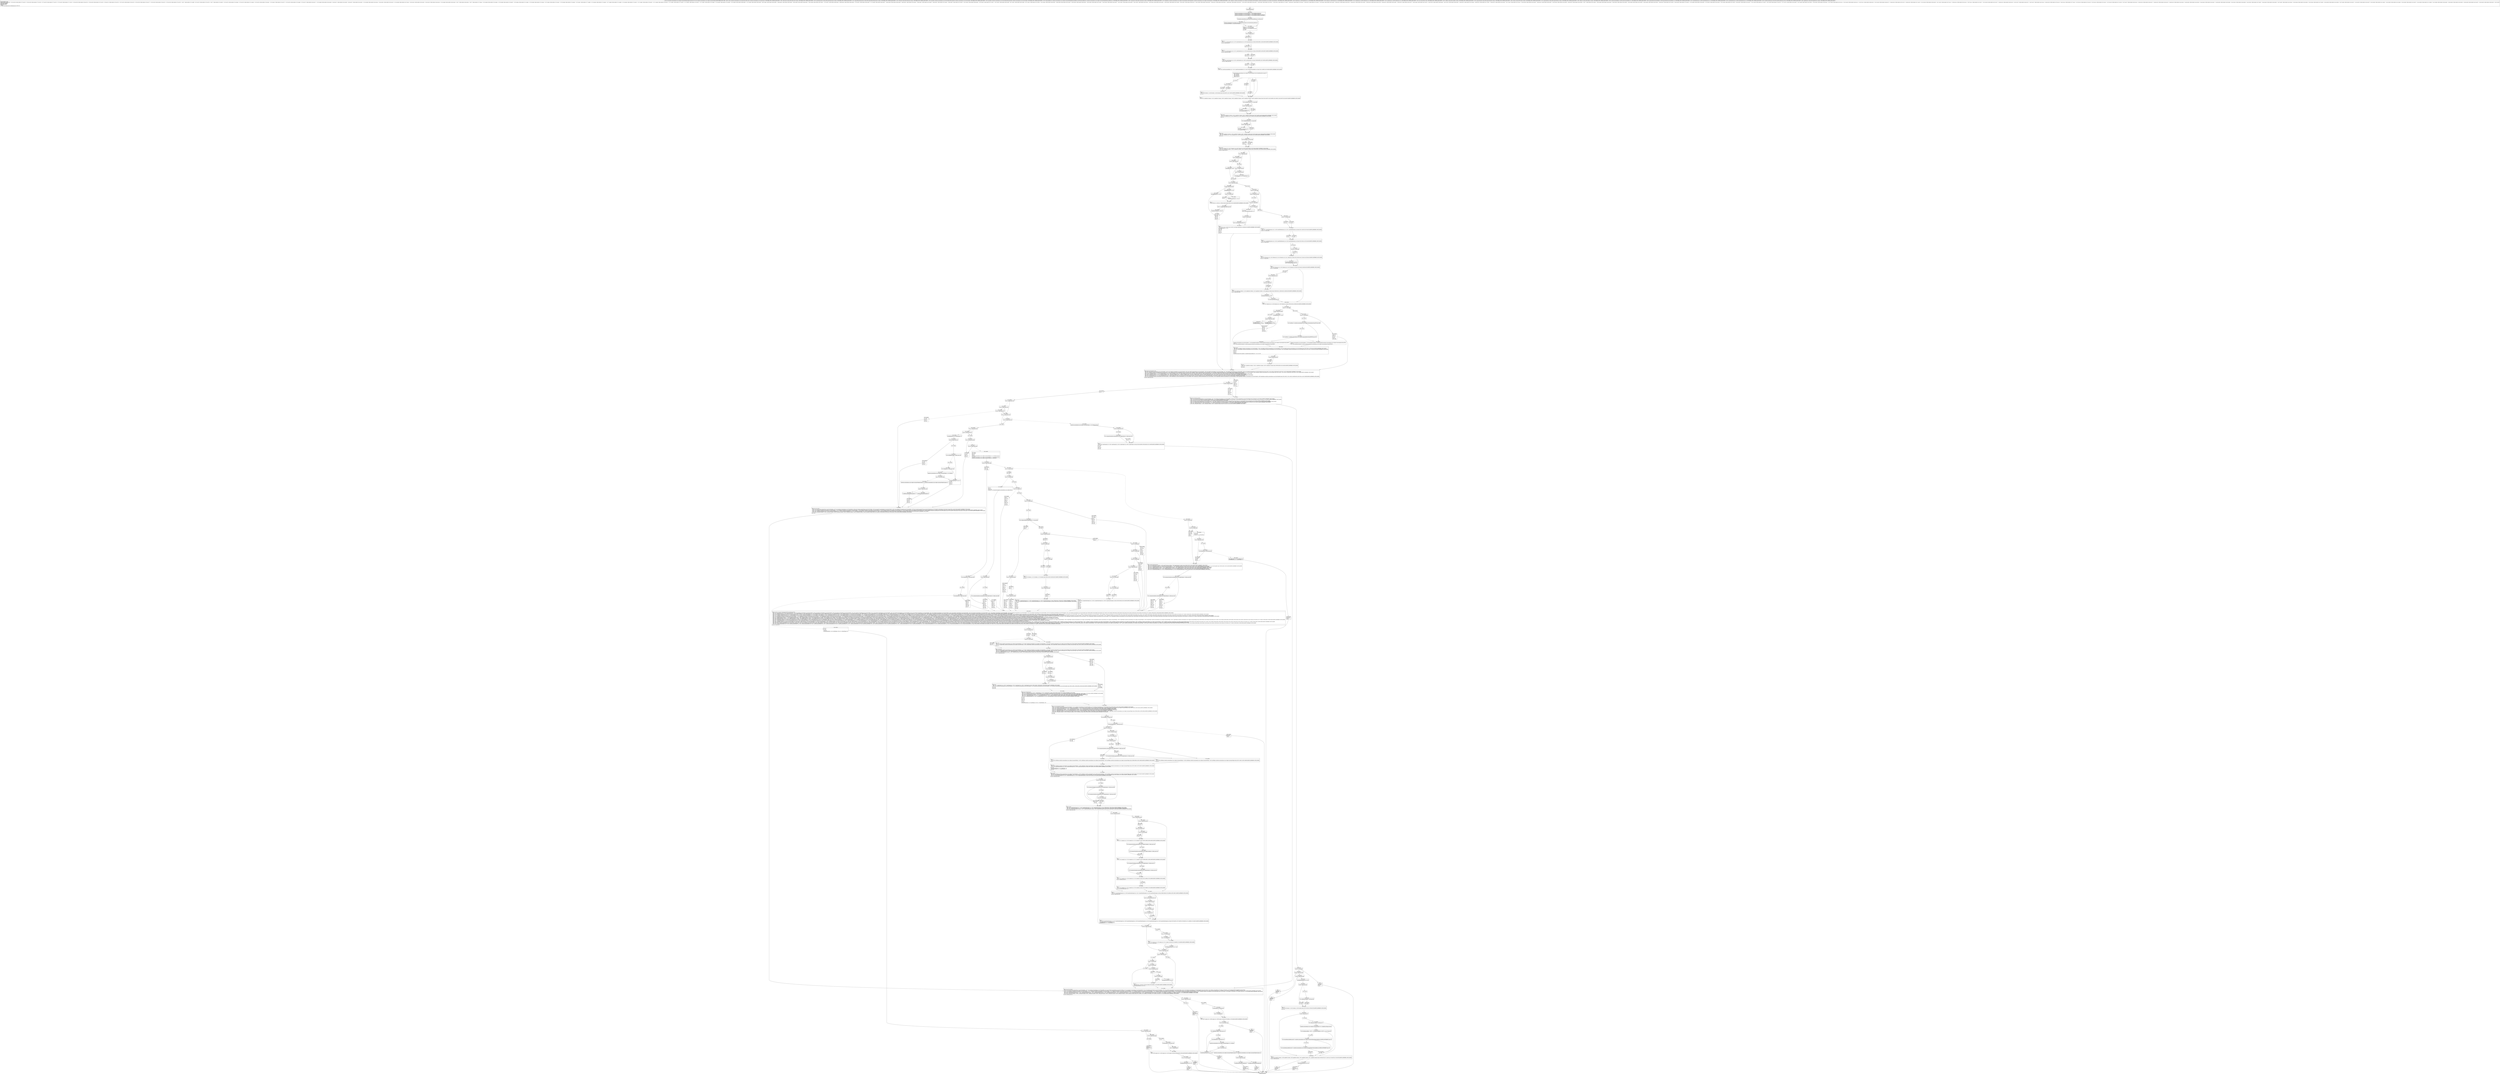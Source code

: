 digraph "CFG forandroidx.constraintlayout.core.widgets.ConstraintWidget.applyConstraints(Landroidx\/constraintlayout\/core\/LinearSystem;ZZZZLandroidx\/constraintlayout\/core\/SolverVariable;Landroidx\/constraintlayout\/core\/SolverVariable;Landroidx\/constraintlayout\/core\/widgets\/ConstraintWidget$DimensionBehaviour;ZLandroidx\/constraintlayout\/core\/widgets\/ConstraintAnchor;Landroidx\/constraintlayout\/core\/widgets\/ConstraintAnchor;IIIIFZZZZZIIIIFZ)V" {
Node_396 [shape=record,label="{396\:\ ?|MTH_ENTER_BLOCK\l}"];
Node_398 [shape=record,label="{398\:\ 0x0000|androidx.constraintlayout.core.SolverVariable r7 = r38.createObjectVariable(r47)\landroidx.constraintlayout.core.SolverVariable r6 = r38.createObjectVariable(r48)\landroidx.constraintlayout.core.SolverVariable r5 = r38.createObjectVariable(r47.getTarget())\landroidx.constraintlayout.core.SolverVariable r4 = r38.createObjectVariable(r48.getTarget())\l}"];
Node_399 [shape=record,label="{399\:\ 0x0032|if (androidx.constraintlayout.core.LinearSystem.getMetrics() == null) goto L4\l}"];
Node_400 [shape=record,label="{400\:\ 0x0034|androidx.constraintlayout.core.Metrics r3 = androidx.constraintlayout.core.LinearSystem.getMetrics()\lr3.nonresolvedWidgets = r3.nonresolvedWidgets + 1\l}"];
Node_401 [shape=record,label="{401\:\ 0x0040|boolean r11 = r47.isConnected()\lboolean r12 = r48.isConnected()\lboolean r16 = r37.mCenter.isConnected()\lr3 = false\lr17 = 0\l}"];
Node_402 [shape=record,label="{402\:\ 0x0051|if (r11 == false) goto L7\l}"];
Node_403 [shape=record,label="{403\:\ 0x0053|int r17 = 0 + 1\l}"];
Node_404 [shape=record,label="{404\:\ 0x0055|PHI: r17 \l  PHI: (r17v1 'numConnections' int) = (r17v0 'numConnections' int), (r17v29 'numConnections' int) binds: [B:402:0x0051, B:403:0x0053] A[DONT_GENERATE, DONT_INLINE]\l|if (r12 == false) goto L9\l}"];
Node_405 [shape=record,label="{405\:\ 0x0057|int r17 = r17 + 1\l}"];
Node_406 [shape=record,label="{406\:\ 0x0059|PHI: r17 \l  PHI: (r17v2 'numConnections' int) = (r17v1 'numConnections' int), (r17v28 'numConnections' int) binds: [B:404:0x0055, B:405:0x0057] A[DONT_GENERATE, DONT_INLINE]\l|if (r16 == false) goto L388\l}"];
Node_407 [shape=record,label="{407\:\ 0x005b|r8 = r17 + 1\l}"];
Node_409 [shape=record,label="{409\:\ 0x0062|PHI: r8 \l  PHI: (r8v2 'numConnections' int) = (r8v1 'numConnections' int), (r8v32 'numConnections' int) binds: [B:408:0x0060, B:407:0x005b] A[DONT_GENERATE, DONT_INLINE]\l|if (r54 == false) goto L387\l}"];
Node_410 [shape=record,label="{410\:\ 0x0064|r14 = 3\l}"];
Node_412 [shape=record,label="{412\:\ 0x006b|PHI: r14 \l  PHI: (r14v2 'matchConstraintDefault' int) = (r14v1 'matchConstraintDefault' int), (r14v23 'matchConstraintDefault' int) binds: [B:411:0x0069, B:410:0x0064] A[DONT_GENERATE, DONT_INLINE]\l}"];
Node_413 [shape=record,label="{413\:\ 0x0073|switch(androidx.constraintlayout.core.widgets.ConstraintWidget.C01401.f41x6d00e4a2[r45.ordinal()]) \{\l    case 1: goto L22;\l    case 2: goto L21;\l    case 3: goto L20;\l    case 4: goto L15;\l    default: goto L23;\l\}\l}"];
Node_415 [shape=record,label="{415\:\ 0x0077}"];
Node_416 [shape=record,label="{416\:\ 0x0078|if (r14 == 4) goto L19\l}"];
Node_417 [shape=record,label="{417\:\ 0x007a|r13 = true\l}"];
Node_419 [shape=record,label="{419\:\ 0x007d|PHI: r13 \l  PHI: (r13v34 boolean) = (r13v33 boolean), (r13v35 boolean) binds: [B:418:0x007c, B:417:0x007a] A[DONT_GENERATE, DONT_INLINE]\l|r3 = r13\l}"];
Node_418 [shape=record,label="{418\:\ 0x007c|r13 = false\l}"];
Node_420 [shape=record,label="{420\:\ 0x007f|r3 = false\l}"];
Node_421 [shape=record,label="{421\:\ 0x0081|r3 = false\l}"];
Node_422 [shape=record,label="{422\:\ 0x0083|r3 = false\l}"];
Node_423 [shape=record,label="{423\:\ 0x0085|PHI: r3 \l  PHI: (r3v5 'variableSize' boolean) = (r3v4 'variableSize' boolean), (r3v63 'variableSize' boolean), (r3v64 'variableSize' boolean), (r3v65 'variableSize' boolean), (r3v66 'variableSize' boolean) binds: [B:413:0x0073, B:422:0x0083, B:421:0x0081, B:420:0x007f, B:419:0x007d] A[DONT_GENERATE, DONT_INLINE]\l}"];
Node_424 [shape=record,label="{424\:\ 0x008a|if (r37.mWidthOverride == (\-1)) goto L386\l}"];
Node_425 [shape=record,label="{425\:\ 0x008c|if (r39 == false) goto L386\l}"];
Node_426 [shape=record,label="{426\:\ 0x008e|r3 = false\lint r13 = r37.mWidthOverride\lr37.mWidthOverride = \-1\l}"];
Node_428 [shape=record,label="{428\:\ 0x0096|PHI: r3 r13 \l  PHI: (r3v6 'variableSize' boolean) = (r3v5 'variableSize' boolean), (r3v62 'variableSize' boolean) binds: [B:427:0x0094, B:426:0x008e] A[DONT_GENERATE, DONT_INLINE]\l  PHI: (r13v3 'dimension' int) = (r13v2 'dimension' int), (r13v31 'dimension' int) binds: [B:427:0x0094, B:426:0x008e] A[DONT_GENERATE, DONT_INLINE]\l|r50 = r3\l}"];
Node_429 [shape=record,label="{429\:\ 0x009a|if (r37.mHeightOverride == (\-1)) goto L385\l}"];
Node_430 [shape=record,label="{430\:\ 0x009c|if (r39 != false) goto L385\l}"];
Node_431 [shape=record,label="{431\:\ 0x009e|r3 = false\lint r13 = r37.mHeightOverride\lr37.mHeightOverride = \-1\l}"];
Node_433 [shape=record,label="{433\:\ 0x00a6|PHI: r3 r13 \l  PHI: (r3v9 'variableSize' boolean) = (r3v8 'variableSize' boolean), (r3v61 'variableSize' boolean) binds: [B:432:0x00a4, B:431:0x009e] A[DONT_GENERATE, DONT_INLINE]\l  PHI: (r13v4 'dimension' int) = (r13v3 'dimension' int), (r13v30 'dimension' int) binds: [B:432:0x00a4, B:431:0x009e] A[DONT_GENERATE, DONT_INLINE]\l|r50 = r13\l}"];
Node_434 [shape=record,label="{434\:\ 0x00ac|if (r37.mVisibility != 8) goto L384\l}"];
Node_435 [shape=record,label="{435\:\ 0x00ae|r4 = 0\lr20 = false\l}"];
Node_437 [shape=record,label="{437\:\ 0x00b7|PHI: r4 r20 \l  PHI: (r4v4 'dimension' int) = (r4v3 'dimension' int), (r4v34 'dimension' int) binds: [B:436:0x00b3, B:435:0x00ae] A[DONT_GENERATE, DONT_INLINE]\l  PHI: (r20v1 'variableSize' boolean) = (r20v0 'variableSize' boolean), (r20v6 'variableSize' boolean) binds: [B:436:0x00b3, B:435:0x00ae] A[DONT_GENERATE, DONT_INLINE]\l|if (r64 == false) goto L43\l}"];
Node_438 [shape=record,label="{438\:\ 0x00b9|if (r11 != false) goto L39\l}"];
Node_439 [shape=record,label="{439\:\ 0x00bb|if (r12 != false) goto L39\l}"];
Node_440 [shape=record,label="{440\:\ 0x00bd|if (r16 != false) goto L39\l}"];
Node_441 [shape=record,label="{441\:\ 0x00bf|r38.addEquality(r7, r49)\l}"];
Node_442 [shape=record,label="{442\:\ 0x00c5}"];
Node_443 [shape=record,label="{443\:\ 0x00c7|if (r11 == false) goto L43\l}"];
Node_444 [shape=record,label="{444\:\ 0x00c9|if (r12 != false) goto L43\l}"];
Node_445 [shape=record,label="{445\:\ 0x00cb|r38.addEquality(r7, r5, r47.getMargin(), 8)\l}"];
Node_446 [shape=record,label="{446\:\ 0x00d2}"];
Node_447 [shape=record,label="{447\:\ 0x00d3|if (r20 != false) goto L330\l}"];
Node_448 [shape=record,label="{448\:\ 0x00d5|if (r46 == false) goto L329\l}"];
Node_449 [shape=record,label="{449\:\ 0x00d7|r38.addEquality(r6, r7, 0, 3)\l}"];
Node_450 [shape=record,label="{450\:\ 0x00db|if (r51 \<= 0) goto L328\l}"];
Node_451 [shape=record,label="{451\:\ 0x00dd|r3 = 8\lr38.addGreaterThan(r6, r7, r51, 8)\l}"];
Node_453 [shape=record,label="{453\:\ 0x00e5|PHI: r3 \l  PHI: (r3v55 int) = (r3v54 int), (r3v56 int) binds: [B:452:0x00e3, B:451:0x00dd] A[DONT_GENERATE, DONT_INLINE]\l}"];
Node_454 [shape=record,label="{454\:\ 0x00e8|if (r52 \>= Integer.MAX_VALUE) goto L52\l}"];
Node_455 [shape=record,label="{455\:\ 0x00ea|r38.addLowerThan(r6, r7, r52, r3)\l}"];
Node_457 [shape=record,label="{457\:\ 0x00f3|r13 = r42\lr26 = r62\lr30 = r5\lr27 = r8\lr9 = r4\lr18 = r61\lr8 = r6\l}"];
Node_513 [shape=record,label="{513\:\ 0x0228|PHI: r8 r9 r13 r18 r20 r26 r27 r30 \l  PHI: (r8v8 'end' androidx.constraintlayout.core.SolverVariable) = (r8v3 'end' androidx.constraintlayout.core.SolverVariable), (r8v5 'end' androidx.constraintlayout.core.SolverVariable), (r8v6 'end' androidx.constraintlayout.core.SolverVariable), (r8v7 'end' androidx.constraintlayout.core.SolverVariable), (r8v31 'end' androidx.constraintlayout.core.SolverVariable) binds: [B:512:0x0217, B:511:0x0210, B:498:0x0182, B:467:0x011a, B:457:0x00f3] A[DONT_GENERATE, DONT_INLINE]\l  PHI: (r9v5 'endTarget' androidx.constraintlayout.core.SolverVariable) = (r9v1 'endTarget' androidx.constraintlayout.core.SolverVariable), (r9v2 'endTarget' androidx.constraintlayout.core.SolverVariable), (r9v3 'endTarget' androidx.constraintlayout.core.SolverVariable), (r9v4 'endTarget' androidx.constraintlayout.core.SolverVariable), (r9v39 'endTarget' androidx.constraintlayout.core.SolverVariable) binds: [B:512:0x0217, B:511:0x0210, B:498:0x0182, B:467:0x011a, B:457:0x00f3] A[DONT_GENERATE, DONT_INLINE]\l  PHI: (r13v14 'isTerminal' boolean) = (r13v8 'isTerminal' boolean), (r13v9 'isTerminal' boolean), (r13v10 'isTerminal' boolean), (r13v13 'isTerminal' boolean), (r13v27 'isTerminal' boolean) binds: [B:512:0x0217, B:511:0x0210, B:498:0x0182, B:467:0x011a, B:457:0x00f3] A[DONT_GENERATE, DONT_INLINE]\l  PHI: (r18v8 'matchMinDimension' int) = (r18v3 'matchMinDimension' int), (r18v5 'matchMinDimension' int), (r18v6 'matchMinDimension' int), (r18v7 'matchMinDimension' int), (r18v9 'matchMinDimension' int) binds: [B:512:0x0217, B:511:0x0210, B:498:0x0182, B:467:0x011a, B:457:0x00f3] A[DONT_GENERATE, DONT_INLINE]\l  PHI: (r20v5 'variableSize' boolean) = (r20v1 'variableSize' boolean), (r20v2 'variableSize' boolean), (r20v1 'variableSize' boolean), (r20v4 'variableSize' boolean), (r20v1 'variableSize' boolean) binds: [B:512:0x0217, B:511:0x0210, B:498:0x0182, B:467:0x011a, B:457:0x00f3] A[DONT_GENERATE, DONT_INLINE]\l  PHI: (r26v5 'matchMaxDimension' int) = (r26v0 'matchMaxDimension' int), (r26v2 'matchMaxDimension' int), (r26v3 'matchMaxDimension' int), (r26v4 'matchMaxDimension' int), (r26v6 'matchMaxDimension' int) binds: [B:512:0x0217, B:511:0x0210, B:498:0x0182, B:467:0x011a, B:457:0x00f3] A[DONT_GENERATE, DONT_INLINE]\l  PHI: (r27v4 'numConnections' int) = (r27v0 'numConnections' int), (r27v1 'numConnections' int), (r27v2 'numConnections' int), (r27v3 'numConnections' int), (r27v14 'numConnections' int) binds: [B:512:0x0217, B:511:0x0210, B:498:0x0182, B:467:0x011a, B:457:0x00f3] A[DONT_GENERATE, DONT_INLINE]\l  PHI: (r30v4 'beginTarget' androidx.constraintlayout.core.SolverVariable) = (r30v0 'beginTarget' androidx.constraintlayout.core.SolverVariable), (r30v1 'beginTarget' androidx.constraintlayout.core.SolverVariable), (r30v2 'beginTarget' androidx.constraintlayout.core.SolverVariable), (r30v3 'beginTarget' androidx.constraintlayout.core.SolverVariable), (r30v8 'beginTarget' androidx.constraintlayout.core.SolverVariable) binds: [B:512:0x0217, B:511:0x0210, B:498:0x0182, B:467:0x011a, B:457:0x00f3] A[DONT_GENERATE, DONT_INLINE]\l|if (r64 == false) goto L327\l}"];
Node_514 [shape=record,label="{514\:\ 0x022a|if (r56 == false) goto L86\l}"];
Node_515 [shape=record,label="{515\:\ 0x022c|r4 = r44\lr1 = r37\lr6 = r7\lr0 = r8\lr50 = r13\lr35 = r27\lr2 = 0\lr11 = r43\l}"];
Node_757 [shape=record,label="{757\:\ 0x0722|PHI: r0 r1 r2 r4 r6 r11 r35 r50 \l  PHI: (r0v2 'end' androidx.constraintlayout.core.SolverVariable) = (r0v1 'end' androidx.constraintlayout.core.SolverVariable), (r0v29 'end' androidx.constraintlayout.core.SolverVariable) binds: [B:756:0x070c, B:515:0x022c] A[DONT_GENERATE, DONT_INLINE]\l  PHI: (r1v32 androidx.constraintlayout.core.widgets.ConstraintWidget) = (r1v31 androidx.constraintlayout.core.widgets.ConstraintWidget), (r1v60 androidx.constraintlayout.core.widgets.ConstraintWidget) binds: [B:756:0x070c, B:515:0x022c] A[DONT_GENERATE, DONT_INLINE]\l  PHI: (r2v16 int) = (r2v15 int), (r2v69 int) binds: [B:756:0x070c, B:515:0x022c] A[DONT_GENERATE, DONT_INLINE]\l  PHI: (r4v13 androidx.constraintlayout.core.SolverVariable) = (r4v12 androidx.constraintlayout.core.SolverVariable), (r4v33 androidx.constraintlayout.core.SolverVariable) binds: [B:756:0x070c, B:515:0x022c] A[DONT_GENERATE, DONT_INLINE]\l  PHI: (r6v3 'begin' androidx.constraintlayout.core.SolverVariable) = (r6v2 'begin' androidx.constraintlayout.core.SolverVariable), (r6v22 'begin' androidx.constraintlayout.core.SolverVariable) binds: [B:756:0x070c, B:515:0x022c] A[DONT_GENERATE, DONT_INLINE]\l  PHI: (r11v3 androidx.constraintlayout.core.SolverVariable) = (r11v2 androidx.constraintlayout.core.SolverVariable), (r11v39 androidx.constraintlayout.core.SolverVariable) binds: [B:756:0x070c, B:515:0x022c] A[DONT_GENERATE, DONT_INLINE]\l  PHI: (r35v1 'numConnections' int) = (r35v0 'numConnections' int), (r35v20 'numConnections' int) binds: [B:756:0x070c, B:515:0x022c] A[DONT_GENERATE, DONT_INLINE]\l  PHI: (r50v4 'isTerminal' boolean) = (r50v3 'isTerminal' boolean), (r50v37 'isTerminal' boolean) binds: [B:756:0x070c, B:515:0x022c] A[DONT_GENERATE, DONT_INLINE]\l}"];
Node_758 [shape=record,label="{758\:\ 0x0725|if (r35 \>= 2) goto L85\l}"];
Node_759 [shape=record,label="{759\:\ 0x0727|if (r40 == false) goto L84\l}"];
Node_760 [shape=record,label="{760\:\ 0x0729|if (r50 == false) goto L83\l}"];
Node_761 [shape=record,label="{761\:\ 0x072b|r38.addGreaterThan(r6, r11, r2, 8)\l}"];
Node_762 [shape=record,label="{762\:\ 0x0730|if (r39 != false) goto L82\l}"];
Node_763 [shape=record,label="{763\:\ 0x0732}"];
Node_764 [shape=record,label="{764\:\ 0x0736|if (r1.mBaseline.mTarget != null) goto L64\l}"];
Node_766 [shape=record,label="{766\:\ 0x0739|r13 = false\l}"];
Node_768 [shape=record,label="{768\:\ 0x073c|PHI: r13 \l  PHI: (r13v16 boolean) = (r13v15 boolean), (r13v23 boolean) binds: [B:767:0x073b, B:766:0x0739] A[DONT_GENERATE, DONT_INLINE]\l|r9 = r13\l}"];
Node_769 [shape=record,label="{769\:\ 0x073d|if (r39 != false) goto L77\l}"];
Node_770 [shape=record,label="{770\:\ 0x073f}"];
Node_771 [shape=record,label="{771\:\ 0x0743|if (r1.mBaseline.mTarget == null) goto L77\l}"];
Node_772 [shape=record,label="{772\:\ 0x0745|androidx.constraintlayout.core.widgets.ConstraintWidget r13 = r1.mBaseline.mTarget.mOwner\l}"];
Node_773 [shape=record,label="{773\:\ 0x0750|if ((r13.mDimensionRatio \> 0.0f ? 1 : (r13.mDimensionRatio == 0.0f ? 0 : \-1)) == 0) goto L76\l}"];
Node_774 [shape=record,label="{774\:\ 0x0752}"];
Node_775 [shape=record,label="{775\:\ 0x0758|if (r13.mListDimensionBehaviors[r2] != androidx.constraintlayout.core.widgets.ConstraintWidget.DimensionBehaviour.MATCH_CONSTRAINT) goto L76\l}"];
Node_776 [shape=record,label="{776\:\ 0x075a}"];
Node_777 [shape=record,label="{777\:\ 0x0761|if (r13.mListDimensionBehaviors[1] != androidx.constraintlayout.core.widgets.ConstraintWidget.DimensionBehaviour.MATCH_CONSTRAINT) goto L76\l}"];
Node_778 [shape=record,label="{778\:\ 0x0763|r9 = true\l}"];
Node_779 [shape=record,label="{779\:\ 0x0765|r9 = false\l}"];
Node_780 [shape=record,label="{780\:\ 0x0766|PHI: r9 \l  PHI: (r9v9 'applyEnd' boolean) = (r9v8 'applyEnd' boolean), (r9v8 'applyEnd' boolean), (r9v10 'applyEnd' boolean), (r9v11 'applyEnd' boolean) binds: [B:769:0x073d, B:771:0x0743, B:779:0x0765, B:778:0x0763] A[DONT_GENERATE, DONT_INLINE]\l|if (r9 == false) goto L81\l}"];
Node_781 [shape=record,label="{781\:\ 0x0768|r38.addGreaterThan(r4, r0, r2, 8)\l}"];
Node_782 [shape=record,label="{782\:\ 0x076d|RETURN\lORIG_RETURN\l|return\l}"];
Node_397 [shape=record,label="{397\:\ ?|MTH_EXIT_BLOCK\l}"];
Node_791 [shape=record,label="{791\:\ ?|SYNTHETIC\lRETURN\l|return\l}"];
Node_767 [shape=record,label="{767\:\ 0x073b|r13 = true\l}"];
Node_790 [shape=record,label="{790\:\ ?|SYNTHETIC\lRETURN\l|return\l}"];
Node_789 [shape=record,label="{789\:\ ?|SYNTHETIC\lRETURN\l|return\l}"];
Node_788 [shape=record,label="{788\:\ ?|SYNTHETIC\lRETURN\l|return\l}"];
Node_516 [shape=record,label="{516\:\ 0x0244|r6 = 5\l}"];
Node_517 [shape=record,label="{517\:\ 0x0245|if (r11 != false) goto L116\l}"];
Node_518 [shape=record,label="{518\:\ 0x0247|if (r12 != false) goto L116\l}"];
Node_519 [shape=record,label="{519\:\ 0x0249|if (r16 != false) goto L116\l}"];
Node_520 [shape=record,label="{520\:\ 0x024b|r1 = r37\lr0 = r8\lr50 = r13\lr14 = 5\lr12 = r9\l}"];
Node_734 [shape=record,label="{734\:\ 0x06d6|PHI: r0 r1 r12 r14 r50 \l  PHI: (r0v27 'end' androidx.constraintlayout.core.SolverVariable) = (r0v3 'end' androidx.constraintlayout.core.SolverVariable), (r0v22 'end' androidx.constraintlayout.core.SolverVariable), (r0v23 'end' androidx.constraintlayout.core.SolverVariable), (r0v24 'end' androidx.constraintlayout.core.SolverVariable), (r0v28 'end' androidx.constraintlayout.core.SolverVariable) binds: [B:733:0x06c5, B:546:0x02de, B:545:0x02c5, B:544:0x02b1, B:520:0x024b] A[DONT_GENERATE, DONT_INLINE]\l  PHI: (r1v58 androidx.constraintlayout.core.widgets.ConstraintWidget) = (r1v33 androidx.constraintlayout.core.widgets.ConstraintWidget), (r1v46 androidx.constraintlayout.core.widgets.ConstraintWidget), (r1v49 androidx.constraintlayout.core.widgets.ConstraintWidget), (r1v53 androidx.constraintlayout.core.widgets.ConstraintWidget), (r1v59 androidx.constraintlayout.core.widgets.ConstraintWidget) binds: [B:733:0x06c5, B:546:0x02de, B:545:0x02c5, B:544:0x02b1, B:520:0x024b] A[DONT_GENERATE, DONT_INLINE]\l  PHI: (r12v27 'endTarget' androidx.constraintlayout.core.SolverVariable) = (r12v3 'endTarget' androidx.constraintlayout.core.SolverVariable), (r12v22 'endTarget' androidx.constraintlayout.core.SolverVariable), (r12v23 'endTarget' androidx.constraintlayout.core.SolverVariable), (r12v24 'endTarget' androidx.constraintlayout.core.SolverVariable), (r12v28 'endTarget' androidx.constraintlayout.core.SolverVariable) binds: [B:733:0x06c5, B:546:0x02de, B:545:0x02c5, B:544:0x02b1, B:520:0x024b] A[DONT_GENERATE, DONT_INLINE]\l  PHI: (r14v21 'matchConstraintDefault' int) = (r14v9 'matchConstraintDefault' int), (r14v16 'matchConstraintDefault' int), (r14v17 'matchConstraintDefault' int), (r14v18 'matchConstraintDefault' int), (r14v22 'matchConstraintDefault' int) binds: [B:733:0x06c5, B:546:0x02de, B:545:0x02c5, B:544:0x02b1, B:520:0x024b] A[DONT_GENERATE, DONT_INLINE]\l  PHI: (r50v35 'isTerminal' boolean) = (r50v5 'isTerminal' boolean), (r50v30 'isTerminal' boolean), (r50v31 'isTerminal' boolean), (r50v32 'isTerminal' boolean), (r50v36 'isTerminal' boolean) binds: [B:733:0x06c5, B:546:0x02de, B:545:0x02c5, B:544:0x02b1, B:520:0x024b] A[DONT_GENERATE, DONT_INLINE]\l|r23 = r40\l}"];
Node_735 [shape=record,label="{735\:\ 0x06d8|PHI: r0 r1 r12 r14 r23 r50 \l  PHI: (r0v26 'end' androidx.constraintlayout.core.SolverVariable) = (r0v7 'end' androidx.constraintlayout.core.SolverVariable), (r0v7 'end' androidx.constraintlayout.core.SolverVariable), (r0v7 'end' androidx.constraintlayout.core.SolverVariable), (r0v7 'end' androidx.constraintlayout.core.SolverVariable), (r0v25 'end' androidx.constraintlayout.core.SolverVariable), (r0v27 'end' androidx.constraintlayout.core.SolverVariable) binds: [B:732:0x06c1, B:731:0x06be, B:730:0x06ba, B:727:0x06ae, B:528:0x0271, B:734:0x06d6] A[DONT_GENERATE, DONT_INLINE]\l  PHI: (r1v57 androidx.constraintlayout.core.widgets.ConstraintWidget) = (r1v41 androidx.constraintlayout.core.widgets.ConstraintWidget), (r1v41 androidx.constraintlayout.core.widgets.ConstraintWidget), (r1v41 androidx.constraintlayout.core.widgets.ConstraintWidget), (r1v41 androidx.constraintlayout.core.widgets.ConstraintWidget), (r1v56 androidx.constraintlayout.core.widgets.ConstraintWidget), (r1v58 androidx.constraintlayout.core.widgets.ConstraintWidget) binds: [B:732:0x06c1, B:731:0x06be, B:730:0x06ba, B:727:0x06ae, B:528:0x0271, B:734:0x06d6] A[DONT_GENERATE, DONT_INLINE]\l  PHI: (r12v26 'endTarget' androidx.constraintlayout.core.SolverVariable) = (r12v7 'endTarget' androidx.constraintlayout.core.SolverVariable), (r12v7 'endTarget' androidx.constraintlayout.core.SolverVariable), (r12v7 'endTarget' androidx.constraintlayout.core.SolverVariable), (r12v7 'endTarget' androidx.constraintlayout.core.SolverVariable), (r12v25 'endTarget' androidx.constraintlayout.core.SolverVariable), (r12v27 'endTarget' androidx.constraintlayout.core.SolverVariable) binds: [B:732:0x06c1, B:731:0x06be, B:730:0x06ba, B:727:0x06ae, B:528:0x0271, B:734:0x06d6] A[DONT_GENERATE, DONT_INLINE]\l  PHI: (r14v20 'matchConstraintDefault' int) = (r14v12 'matchConstraintDefault' int), (r14v12 'matchConstraintDefault' int), (r14v12 'matchConstraintDefault' int), (r14v12 'matchConstraintDefault' int), (r14v19 'matchConstraintDefault' int), (r14v21 'matchConstraintDefault' int) binds: [B:732:0x06c1, B:731:0x06be, B:730:0x06ba, B:727:0x06ae, B:528:0x0271, B:734:0x06d6] A[DONT_GENERATE, DONT_INLINE]\l  PHI: (r23v13 'parentWrapContent' boolean) = (r23v4 'parentWrapContent' boolean), (r23v4 'parentWrapContent' boolean), (r23v4 'parentWrapContent' boolean), (r23v4 'parentWrapContent' boolean), (r23v12 'parentWrapContent' boolean), (r23v14 'parentWrapContent' boolean) binds: [B:732:0x06c1, B:731:0x06be, B:730:0x06ba, B:727:0x06ae, B:528:0x0271, B:734:0x06d6] A[DONT_GENERATE, DONT_INLINE]\l  PHI: (r50v34 'isTerminal' boolean) = (r50v11 'isTerminal' boolean), (r50v11 'isTerminal' boolean), (r50v11 'isTerminal' boolean), (r50v11 'isTerminal' boolean), (r50v33 'isTerminal' boolean), (r50v35 'isTerminal' boolean) binds: [B:732:0x06c1, B:731:0x06be, B:730:0x06ba, B:727:0x06ae, B:528:0x0271, B:734:0x06d6] A[DONT_GENERATE, DONT_INLINE]\l|if (r23 == false) goto L114\l}"];
Node_736 [shape=record,label="{736\:\ 0x06da|if (r50 == false) goto L114\l}"];
Node_737 [shape=record,label="{737\:\ 0x06dc|r2 = 0\l}"];
Node_738 [shape=record,label="{738\:\ 0x06e1|if (r48.mTarget == null) goto L97\l}"];
Node_739 [shape=record,label="{739\:\ 0x06e3|int r2 = r48.getMargin()\l}"];
Node_740 [shape=record,label="{740\:\ 0x06e7|PHI: r2 \l  PHI: (r2v67 'margin' int) = (r2v66 'margin' int), (r2v68 'margin' int) binds: [B:738:0x06e1, B:739:0x06e3] A[DONT_GENERATE, DONT_INLINE]\l}"];
Node_741 [shape=record,label="{741\:\ 0x06e9|if (r12 == r44) goto L113\l}"];
Node_742 [shape=record,label="{742\:\ 0x06eb}"];
Node_743 [shape=record,label="{743\:\ 0x06ed|if (r1.OPTIMIZE_WRAP == false) goto L111\l}"];
Node_744 [shape=record,label="{744\:\ 0x06ef}"];
Node_745 [shape=record,label="{745\:\ 0x06f1|if (r0.isFinalValue == false) goto L111\l}"];
Node_746 [shape=record,label="{746\:\ 0x06f3|androidx.constraintlayout.core.widgets.ConstraintWidget r5 = r1.mParent\l}"];
Node_747 [shape=record,label="{747\:\ 0x06f5|if (r5 == null) goto L111\l}"];
Node_748 [shape=record,label="{748\:\ 0x06f7|androidx.constraintlayout.core.widgets.ConstraintWidgetContainer r5 = (androidx.constraintlayout.core.widgets.ConstraintWidgetContainer) r5\l}"];
Node_749 [shape=record,label="{749\:\ 0x06f9|if (r39 == false) goto L109\l}"];
Node_750 [shape=record,label="{750\:\ 0x06fb|r5.addHorizontalWrapMaxVariable(r48)\l}"];
Node_785 [shape=record,label="{785\:\ ?|SYNTHETIC\lRETURN\l|return\l}"];
Node_751 [shape=record,label="{751\:\ 0x06ff|r5.addVerticalWrapMaxVariable(r48)\l}"];
Node_752 [shape=record,label="{752\:\ 0x0702|RETURN\lORIG_RETURN\l|return\l}"];
Node_753 [shape=record,label="{753\:\ 0x0703|r38.addGreaterThan(r44, r0, r2, r14)\l}"];
Node_787 [shape=record,label="{787\:\ ?|SYNTHETIC\lRETURN\l|return\l}"];
Node_786 [shape=record,label="{786\:\ ?|SYNTHETIC\lRETURN\l|return\l}"];
Node_754 [shape=record,label="{754\:\ 0x0707}"];
Node_755 [shape=record,label="{755\:\ 0x070b|RETURN\lORIG_RETURN\l|return\l}"];
Node_521 [shape=record,label="{521\:\ 0x025f|if (r11 == false) goto L124\l}"];
Node_522 [shape=record,label="{522\:\ 0x0261|if (r12 != false) goto L124\l}"];
Node_523 [shape=record,label="{523\:\ 0x0263|androidx.constraintlayout.core.widgets.ConstraintWidget r1 = r47.mTarget.mOwner\l}"];
Node_524 [shape=record,label="{524\:\ 0x0269|if (r40 == false) goto L123\l}"];
Node_525 [shape=record,label="{525\:\ 0x026b}"];
Node_526 [shape=record,label="{526\:\ 0x026d|if ((r1 instanceof androidx.constraintlayout.core.widgets.Barrier) == false) goto L123\l}"];
Node_527 [shape=record,label="{527\:\ 0x026f|r6 = 8\l}"];
Node_528 [shape=record,label="{528\:\ 0x0271|PHI: r6 \l  PHI: (r6v18 'wrapStrength' int) = (r6v4 'wrapStrength' int), (r6v4 'wrapStrength' int), (r6v20 'wrapStrength' int) binds: [B:524:0x0269, B:526:0x026d, B:527:0x026f] A[DONT_GENERATE, DONT_INLINE]\l|r23 = r40\lr1 = r37\lr0 = r8\lr50 = r13\lr14 = r6\lr12 = r9\l}"];
Node_529 [shape=record,label="{529\:\ 0x0287}"];
Node_530 [shape=record,label="{530\:\ 0x028a|if (r11 != false) goto L142\l}"];
Node_531 [shape=record,label="{531\:\ 0x028c|if (r12 == false) goto L142\l}"];
Node_532 [shape=record,label="{532\:\ 0x028e|r38.addEquality(r8, r9, \-r48.getMargin(), 8)\l}"];
Node_533 [shape=record,label="{533\:\ 0x0298|if (r40 == false) goto L141\l}"];
Node_534 [shape=record,label="{534\:\ 0x029a}"];
Node_535 [shape=record,label="{535\:\ 0x029c|if (r37.OPTIMIZE_WRAP == false) goto L140\l}"];
Node_536 [shape=record,label="{536\:\ 0x029e}"];
Node_537 [shape=record,label="{537\:\ 0x02a0|if (r7.isFinalValue == false) goto L140\l}"];
Node_538 [shape=record,label="{538\:\ 0x02a2|androidx.constraintlayout.core.widgets.ConstraintWidget r1 = r37.mParent\l}"];
Node_539 [shape=record,label="{539\:\ 0x02a4|if (r1 == null) goto L140\l}"];
Node_540 [shape=record,label="{540\:\ 0x02a6|androidx.constraintlayout.core.widgets.ConstraintWidgetContainer r1 = (androidx.constraintlayout.core.widgets.ConstraintWidgetContainer) r1\l}"];
Node_541 [shape=record,label="{541\:\ 0x02a8|if (r39 == false) goto L139\l}"];
Node_542 [shape=record,label="{542\:\ 0x02aa|r1.addHorizontalWrapMinVariable(r47)\l}"];
Node_544 [shape=record,label="{544\:\ 0x02b1|r1 = r37\lr0 = r8\lr50 = r13\lr14 = 5\lr12 = r9\l}"];
Node_543 [shape=record,label="{543\:\ 0x02ae|r1.addVerticalWrapMinVariable(r47)\l}"];
Node_545 [shape=record,label="{545\:\ 0x02c5|r38.addGreaterThan(r7, r43, 0, 5)\lr1 = r37\lr0 = r8\lr50 = r13\lr14 = 5\lr12 = r9\l}"];
Node_546 [shape=record,label="{546\:\ 0x02de|r1 = r37\lr0 = r8\lr50 = r13\lr14 = 5\lr12 = r9\l}"];
Node_547 [shape=record,label="{547\:\ 0x02f3}"];
Node_548 [shape=record,label="{548\:\ 0x02f5|if (r11 == false) goto L326\l}"];
Node_549 [shape=record,label="{549\:\ 0x02f7|if (r12 == false) goto L326\l}"];
Node_550 [shape=record,label="{550\:\ 0x02f9|r23 = true\lr24 = false\lr31 = 4\lr32 = 6\lr25 = 5\landroidx.constraintlayout.core.widgets.ConstraintWidget r4 = r47.mTarget.mOwner\lr11 = r14\landroidx.constraintlayout.core.widgets.ConstraintWidget r1 = r48.mTarget.mOwner\landroidx.constraintlayout.core.widgets.ConstraintWidget r12 = getParent()\l}"];
Node_551 [shape=record,label="{551\:\ 0x031d|if (r20 == false) goto L308\l}"];
Node_552 [shape=record,label="{552\:\ 0x031f|if (r11 != 0) goto L260\l}"];
Node_553 [shape=record,label="{553\:\ 0x0321|if (r26 != 0) goto L259\l}"];
Node_554 [shape=record,label="{554\:\ 0x0323|if (r18 != 0) goto L259\l}"];
Node_555 [shape=record,label="{555\:\ 0x0325|r24 = true\lr15 = r30\lboolean r2 = r15.isFinalValue\l}"];
Node_556 [shape=record,label="{556\:\ 0x0331|if (r2 == false) goto L156\l}"];
Node_557 [shape=record,label="{557\:\ 0x0333}"];
Node_558 [shape=record,label="{558\:\ 0x0335|if (r9.isFinalValue == false) goto L156\l}"];
Node_559 [shape=record,label="{559\:\ 0x0337|r38.addEquality(r7, r15, r47.getMargin(), 8)\lr38.addEquality(r8, r9, \-r48.getMargin(), 8)\l}"];
Node_560 [shape=record,label="{560\:\ 0x0348|RETURN\l|return\l}"];
Node_561 [shape=record,label="{561\:\ 0x0349|r2 = false\lr25 = 8\lr31 = 8\lr22 = 0\l}"];
Node_563 [shape=record,label="{563\:\ 0x0362|PHI: r2 r15 r22 r23 r24 r25 r31 \l  PHI: (r2v55 'applyCentering' boolean) = (r2v54 'applyCentering' boolean), (r2v59 'applyCentering' boolean) binds: [B:562:0x0352, B:561:0x0349] A[DONT_GENERATE, DONT_INLINE]\l  PHI: (r15v10 'beginTarget' androidx.constraintlayout.core.SolverVariable) = (r15v9 'beginTarget' androidx.constraintlayout.core.SolverVariable), (r15v11 'beginTarget' androidx.constraintlayout.core.SolverVariable) binds: [B:562:0x0352, B:561:0x0349] A[DONT_GENERATE, DONT_INLINE]\l  PHI: (r22v5 'boundsCheckStrength' int) = (r22v4 'boundsCheckStrength' int), (r22v7 'boundsCheckStrength' int) binds: [B:562:0x0352, B:561:0x0349] A[DONT_GENERATE, DONT_INLINE]\l  PHI: (r23v11 'applyBoundsCheck' boolean) = (r23v10 'applyBoundsCheck' boolean), (r23v0 'applyBoundsCheck' boolean) binds: [B:562:0x0352, B:561:0x0349] A[DONT_GENERATE, DONT_INLINE]\l  PHI: (r24v8 'applyStrongChecks' boolean) = (r24v4 'applyStrongChecks' boolean), (r24v9 'applyStrongChecks' boolean) binds: [B:562:0x0352, B:561:0x0349] A[DONT_GENERATE, DONT_INLINE]\l  PHI: (r25v23 'rangeCheckStrength' int) = (r25v22 'rangeCheckStrength' int), (r25v24 'rangeCheckStrength' int) binds: [B:562:0x0352, B:561:0x0349] A[DONT_GENERATE, DONT_INLINE]\l  PHI: (r31v13 'boundsCheckStrength' int) = (r31v12 'boundsCheckStrength' int), (r31v15 'boundsCheckStrength' int) binds: [B:562:0x0352, B:561:0x0349] A[DONT_GENERATE, DONT_INLINE]\l}"];
Node_564 [shape=record,label="{564\:\ 0x0364|if ((r4 instanceof androidx.constraintlayout.core.widgets.Barrier) != false) goto L258\l}"];
Node_565 [shape=record,label="{565\:\ 0x0366}"];
Node_566 [shape=record,label="{566\:\ 0x0368|if ((r1 instanceof androidx.constraintlayout.core.widgets.Barrier) == false) goto L161\l}"];
Node_568 [shape=record,label="{568\:\ 0x036b|r36 = r1\lr17 = r2\lr29 = r4\lr42 = r7\lr0 = r8\lr61 = r11\lr50 = r12\lr2 = r22\lr11 = 5\lr12 = r9\lr9 = r44\l}"];
Node_636 [shape=record,label="{636\:\ 0x057d|PHI: r0 r2 r9 r11 r12 r15 r17 r23 r24 r25 r29 r31 r32 r36 r42 r50 r61 \l  PHI: (r0v7 'end' androidx.constraintlayout.core.SolverVariable) = (r0v4 'end' androidx.constraintlayout.core.SolverVariable), (r0v8 'end' androidx.constraintlayout.core.SolverVariable), (r0v9 'end' androidx.constraintlayout.core.SolverVariable), (r0v10 'end' androidx.constraintlayout.core.SolverVariable), (r0v11 'end' androidx.constraintlayout.core.SolverVariable), (r0v12 'end' androidx.constraintlayout.core.SolverVariable), (r0v13 'end' androidx.constraintlayout.core.SolverVariable), (r0v14 'end' androidx.constraintlayout.core.SolverVariable), (r0v15 'end' androidx.constraintlayout.core.SolverVariable), (r0v16 'end' androidx.constraintlayout.core.SolverVariable), (r0v17 'end' androidx.constraintlayout.core.SolverVariable), (r0v18 'end' androidx.constraintlayout.core.SolverVariable), (r0v19 'end' androidx.constraintlayout.core.SolverVariable), (r0v20 'end' androidx.constraintlayout.core.SolverVariable), (r0v21 'end' androidx.constraintlayout.core.SolverVariable) binds: [B:635:0x056e, B:619:0x04fd, B:618:0x04eb, B:617:0x04d7, B:612:0x04b8, B:608:0x049e, B:605:0x0480, B:592:0x0446, B:591:0x0430, B:590:0x0418, B:581:0x03e6, B:578:0x03cb, B:577:0x03b5, B:569:0x0382, B:568:0x036b] A[DONT_GENERATE, DONT_INLINE]\l  PHI: (r2v23 'applyCentering' int) = (r2v19 'applyCentering' int), (r2v30 'applyCentering' int), (r2v33 'applyCentering' int), (r2v35 'applyCentering' int), (r2v37 'applyCentering' int), (r2v38 'applyCentering' int), (r2v41 'applyCentering' int), (r2v44 'applyCentering' int), (r2v45 'applyCentering' int), (r2v46 'applyCentering' int), (r2v48 'applyCentering' int), (r2v51 'applyCentering' int), (r2v53 'applyCentering' int), (r2v56 'applyCentering' int), (r2v57 'applyCentering' int) binds: [B:635:0x056e, B:619:0x04fd, B:618:0x04eb, B:617:0x04d7, B:612:0x04b8, B:608:0x049e, B:605:0x0480, B:592:0x0446, B:591:0x0430, B:590:0x0418, B:581:0x03e6, B:578:0x03cb, B:577:0x03b5, B:569:0x0382, B:568:0x036b] A[DONT_GENERATE, DONT_INLINE]\l  PHI: (r9v18 'endTarget' androidx.constraintlayout.core.SolverVariable) = (r9v14 'endTarget' androidx.constraintlayout.core.SolverVariable), (r9v25 'endTarget' androidx.constraintlayout.core.SolverVariable), (r9v26 'endTarget' androidx.constraintlayout.core.SolverVariable), (r9v27 'endTarget' androidx.constraintlayout.core.SolverVariable), (r9v28 'endTarget' androidx.constraintlayout.core.SolverVariable), (r9v29 'endTarget' androidx.constraintlayout.core.SolverVariable), (r9v30 'endTarget' androidx.constraintlayout.core.SolverVariable), (r9v31 'endTarget' androidx.constraintlayout.core.SolverVariable), (r9v32 'endTarget' androidx.constraintlayout.core.SolverVariable), (r9v33 'endTarget' androidx.constraintlayout.core.SolverVariable), (r9v34 'endTarget' androidx.constraintlayout.core.SolverVariable), (r9v35 'endTarget' androidx.constraintlayout.core.SolverVariable), (r9v36 'endTarget' androidx.constraintlayout.core.SolverVariable), (r9v37 'endTarget' androidx.constraintlayout.core.SolverVariable), (r9v38 'endTarget' androidx.constraintlayout.core.SolverVariable) binds: [B:635:0x056e, B:619:0x04fd, B:618:0x04eb, B:617:0x04d7, B:612:0x04b8, B:608:0x049e, B:605:0x0480, B:592:0x0446, B:591:0x0430, B:590:0x0418, B:581:0x03e6, B:578:0x03cb, B:577:0x03b5, B:569:0x0382, B:568:0x036b] A[DONT_GENERATE, DONT_INLINE]\l  PHI: (r11v10 'matchConstraintDefault' int) = (r11v7 'matchConstraintDefault' int), (r11v18 'matchConstraintDefault' int), (r11v20 'matchConstraintDefault' int), (r11v21 'matchConstraintDefault' int), (r11v22 'matchConstraintDefault' int), (r11v23 'matchConstraintDefault' int), (r11v25 'matchConstraintDefault' int), (r11v26 'matchConstraintDefault' int), (r11v27 'matchConstraintDefault' int), (r11v28 'matchConstraintDefault' int), (r11v29 'matchConstraintDefault' int), (r11v30 'matchConstraintDefault' int), (r11v31 'matchConstraintDefault' int), (r11v32 'matchConstraintDefault' int), (r11v33 'matchConstraintDefault' int) binds: [B:635:0x056e, B:619:0x04fd, B:618:0x04eb, B:617:0x04d7, B:612:0x04b8, B:608:0x049e, B:605:0x0480, B:592:0x0446, B:591:0x0430, B:590:0x0418, B:581:0x03e6, B:578:0x03cb, B:577:0x03b5, B:569:0x0382, B:568:0x036b] A[DONT_GENERATE, DONT_INLINE]\l  PHI: (r12v7 'endTarget' androidx.constraintlayout.core.SolverVariable) = (r12v5 'endTarget' androidx.constraintlayout.core.SolverVariable), (r12v8 'endTarget' androidx.constraintlayout.core.SolverVariable), (r12v9 'endTarget' androidx.constraintlayout.core.SolverVariable), (r12v10 'endTarget' androidx.constraintlayout.core.SolverVariable), (r12v11 'endTarget' androidx.constraintlayout.core.SolverVariable), (r12v12 'endTarget' androidx.constraintlayout.core.SolverVariable), (r12v13 'endTarget' androidx.constraintlayout.core.SolverVariable), (r12v14 'endTarget' androidx.constraintlayout.core.SolverVariable), (r12v15 'endTarget' androidx.constraintlayout.core.SolverVariable), (r12v16 'endTarget' androidx.constraintlayout.core.SolverVariable), (r12v17 'endTarget' androidx.constraintlayout.core.SolverVariable), (r12v18 'endTarget' androidx.constraintlayout.core.SolverVariable), (r12v19 'endTarget' androidx.constraintlayout.core.SolverVariable), (r12v20 'endTarget' androidx.constraintlayout.core.SolverVariable), (r12v21 'endTarget' androidx.constraintlayout.core.SolverVariable) binds: [B:635:0x056e, B:619:0x04fd, B:618:0x04eb, B:617:0x04d7, B:612:0x04b8, B:608:0x049e, B:605:0x0480, B:592:0x0446, B:591:0x0430, B:590:0x0418, B:581:0x03e6, B:578:0x03cb, B:577:0x03b5, B:569:0x0382, B:568:0x036b] A[DONT_GENERATE, DONT_INLINE]\l  PHI: (r15v6 'beginTarget' androidx.constraintlayout.core.SolverVariable) = (r15v5 'beginTarget' androidx.constraintlayout.core.SolverVariable), (r15v8 'beginTarget' androidx.constraintlayout.core.SolverVariable), (r15v8 'beginTarget' androidx.constraintlayout.core.SolverVariable), (r15v8 'beginTarget' androidx.constraintlayout.core.SolverVariable), (r15v8 'beginTarget' androidx.constraintlayout.core.SolverVariable), (r15v8 'beginTarget' androidx.constraintlayout.core.SolverVariable), (r15v8 'beginTarget' androidx.constraintlayout.core.SolverVariable), (r15v8 'beginTarget' androidx.constraintlayout.core.SolverVariable), (r15v8 'beginTarget' androidx.constraintlayout.core.SolverVariable), (r15v8 'beginTarget' androidx.constraintlayout.core.SolverVariable), (r15v8 'beginTarget' androidx.constraintlayout.core.SolverVariable), (r15v8 'beginTarget' androidx.constraintlayout.core.SolverVariable), (r15v8 'beginTarget' androidx.constraintlayout.core.SolverVariable), (r15v10 'beginTarget' androidx.constraintlayout.core.SolverVariable), (r15v10 'beginTarget' androidx.constraintlayout.core.SolverVariable) binds: [B:635:0x056e, B:619:0x04fd, B:618:0x04eb, B:617:0x04d7, B:612:0x04b8, B:608:0x049e, B:605:0x0480, B:592:0x0446, B:591:0x0430, B:590:0x0418, B:581:0x03e6, B:578:0x03cb, B:577:0x03b5, B:569:0x0382, B:568:0x036b] A[DONT_GENERATE, DONT_INLINE]\l  PHI: (r17v6 'applyCentering' boolean) = (r17v5 'applyCentering' boolean), (r17v7 'applyCentering' boolean), (r17v8 'applyCentering' boolean), (r17v9 'applyCentering' boolean), (r17v10 'applyCentering' boolean), (r17v11 'applyCentering' boolean), (r17v14 'applyCentering' boolean), (r17v16 'applyCentering' boolean), (r17v17 'applyCentering' boolean), (r17v18 'applyCentering' boolean), (r17v19 'applyCentering' boolean), (r17v20 'applyCentering' boolean), (r17v21 'applyCentering' boolean), (r17v23 'applyCentering' boolean), (r17v24 'applyCentering' boolean) binds: [B:635:0x056e, B:619:0x04fd, B:618:0x04eb, B:617:0x04d7, B:612:0x04b8, B:608:0x049e, B:605:0x0480, B:592:0x0446, B:591:0x0430, B:590:0x0418, B:581:0x03e6, B:578:0x03cb, B:577:0x03b5, B:569:0x0382, B:568:0x036b] A[DONT_GENERATE, DONT_INLINE]\l  PHI: (r23v1 'applyBoundsCheck' boolean) = (r23v0 'applyBoundsCheck' boolean), (r23v0 'applyBoundsCheck' boolean), (r23v0 'applyBoundsCheck' boolean), (r23v0 'applyBoundsCheck' boolean), (r23v0 'applyBoundsCheck' boolean), (r23v0 'applyBoundsCheck' boolean), (r23v0 'applyBoundsCheck' boolean), (r23v0 'applyBoundsCheck' boolean), (r23v0 'applyBoundsCheck' boolean), (r23v0 'applyBoundsCheck' boolean), (r23v0 'applyBoundsCheck' boolean), (r23v9 'applyBoundsCheck' boolean), (r23v9 'applyBoundsCheck' boolean), (r23v11 'applyBoundsCheck' boolean), (r23v11 'applyBoundsCheck' boolean) binds: [B:635:0x056e, B:619:0x04fd, B:618:0x04eb, B:617:0x04d7, B:612:0x04b8, B:608:0x049e, B:605:0x0480, B:592:0x0446, B:591:0x0430, B:590:0x0418, B:581:0x03e6, B:578:0x03cb, B:577:0x03b5, B:569:0x0382, B:568:0x036b] A[DONT_GENERATE, DONT_INLINE]\l  PHI: (r24v5 'applyStrongChecks' boolean) = (r24v4 'applyStrongChecks' boolean), (r24v4 'applyStrongChecks' boolean), (r24v6 'applyStrongChecks' boolean), (r24v6 'applyStrongChecks' boolean), (r24v6 'applyStrongChecks' boolean), (r24v6 'applyStrongChecks' boolean), (r24v6 'applyStrongChecks' boolean), (r24v7 'applyStrongChecks' boolean), (r24v7 'applyStrongChecks' boolean), (r24v7 'applyStrongChecks' boolean), (r24v4 'applyStrongChecks' boolean), (r24v4 'applyStrongChecks' boolean), (r24v4 'applyStrongChecks' boolean), (r24v8 'applyStrongChecks' boolean), (r24v8 'applyStrongChecks' boolean) binds: [B:635:0x056e, B:619:0x04fd, B:618:0x04eb, B:617:0x04d7, B:612:0x04b8, B:608:0x049e, B:605:0x0480, B:592:0x0446, B:591:0x0430, B:590:0x0418, B:581:0x03e6, B:578:0x03cb, B:577:0x03b5, B:569:0x0382, B:568:0x036b] A[DONT_GENERATE, DONT_INLINE]\l  PHI: (r25v5 'rangeCheckStrength' int) = (r25v4 'rangeCheckStrength' int), (r25v4 'rangeCheckStrength' int), (r25v13 'rangeCheckStrength' int), (r25v15 'rangeCheckStrength' int), (r25v13 'rangeCheckStrength' int), (r25v13 'rangeCheckStrength' int), (r25v17 'rangeCheckStrength' int), (r25v19 'rangeCheckStrength' int), (r25v19 'rangeCheckStrength' int), (r25v19 'rangeCheckStrength' int), (r25v20 'rangeCheckStrength' int), (r25v21 'rangeCheckStrength' int), (r25v21 'rangeCheckStrength' int), (r25v23 'rangeCheckStrength' int), (r25v23 'rangeCheckStrength' int) binds: [B:635:0x056e, B:619:0x04fd, B:618:0x04eb, B:617:0x04d7, B:612:0x04b8, B:608:0x049e, B:605:0x0480, B:592:0x0446, B:591:0x0430, B:590:0x0418, B:581:0x03e6, B:578:0x03cb, B:577:0x03b5, B:569:0x0382, B:568:0x036b] A[DONT_GENERATE, DONT_INLINE]\l  PHI: (r29v2 'beginWidget' androidx.constraintlayout.core.widgets.ConstraintWidget) = (r29v0 'beginWidget' androidx.constraintlayout.core.widgets.ConstraintWidget), (r29v4 'beginWidget' androidx.constraintlayout.core.widgets.ConstraintWidget), (r29v5 'beginWidget' androidx.constraintlayout.core.widgets.ConstraintWidget), (r29v6 'beginWidget' androidx.constraintlayout.core.widgets.ConstraintWidget), (r29v7 'beginWidget' androidx.constraintlayout.core.widgets.ConstraintWidget), (r29v8 'beginWidget' androidx.constraintlayout.core.widgets.ConstraintWidget), (r29v9 'beginWidget' androidx.constraintlayout.core.widgets.ConstraintWidget), (r29v10 'beginWidget' androidx.constraintlayout.core.widgets.ConstraintWidget), (r29v11 'beginWidget' androidx.constraintlayout.core.widgets.ConstraintWidget), (r29v12 'beginWidget' androidx.constraintlayout.core.widgets.ConstraintWidget), (r29v13 'beginWidget' androidx.constraintlayout.core.widgets.ConstraintWidget), (r29v14 'beginWidget' androidx.constraintlayout.core.widgets.ConstraintWidget), (r29v15 'beginWidget' androidx.constraintlayout.core.widgets.ConstraintWidget), (r29v16 'beginWidget' androidx.constraintlayout.core.widgets.ConstraintWidget), (r29v17 'beginWidget' androidx.constraintlayout.core.widgets.ConstraintWidget) binds: [B:635:0x056e, B:619:0x04fd, B:618:0x04eb, B:617:0x04d7, B:612:0x04b8, B:608:0x049e, B:605:0x0480, B:592:0x0446, B:591:0x0430, B:590:0x0418, B:581:0x03e6, B:578:0x03cb, B:577:0x03b5, B:569:0x0382, B:568:0x036b] A[DONT_GENERATE, DONT_INLINE]\l  PHI: (r31v1 'boundsCheckStrength' int) = (r31v0 'boundsCheckStrength' int), (r31v0 'boundsCheckStrength' int), (r31v0 'boundsCheckStrength' int), (r31v3 'boundsCheckStrength' int), (r31v4 'boundsCheckStrength' int), (r31v5 'boundsCheckStrength' int), (r31v6 'boundsCheckStrength' int), (r31v8 'boundsCheckStrength' int), (r31v9 'boundsCheckStrength' int), (r31v9 'boundsCheckStrength' int), (r31v0 'boundsCheckStrength' int), (r31v11 'boundsCheckStrength' int), (r31v10 'boundsCheckStrength' int), (r31v14 'boundsCheckStrength' int), (r31v13 'boundsCheckStrength' int) binds: [B:635:0x056e, B:619:0x04fd, B:618:0x04eb, B:617:0x04d7, B:612:0x04b8, B:608:0x049e, B:605:0x0480, B:592:0x0446, B:591:0x0430, B:590:0x0418, B:581:0x03e6, B:578:0x03cb, B:577:0x03b5, B:569:0x0382, B:568:0x036b] A[DONT_GENERATE, DONT_INLINE]\l  PHI: (r32v1 'centeringStrength' int) = (r32v0 'centeringStrength' int), (r32v0 'centeringStrength' int), (r32v0 'centeringStrength' int), (r32v0 'centeringStrength' int), (r32v0 'centeringStrength' int), (r32v0 'centeringStrength' int), (r32v0 'centeringStrength' int), (r32v4 'centeringStrength' int), (r32v5 'centeringStrength' int), (r32v6 'centeringStrength' int), (r32v0 'centeringStrength' int), (r32v0 'centeringStrength' int), (r32v0 'centeringStrength' int), (r32v0 'centeringStrength' int), (r32v0 'centeringStrength' int) binds: [B:635:0x056e, B:619:0x04fd, B:618:0x04eb, B:617:0x04d7, B:612:0x04b8, B:608:0x049e, B:605:0x0480, B:592:0x0446, B:591:0x0430, B:590:0x0418, B:581:0x03e6, B:578:0x03cb, B:577:0x03b5, B:569:0x0382, B:568:0x036b] A[DONT_GENERATE, DONT_INLINE]\l  PHI: (r36v2 'endWidget' androidx.constraintlayout.core.widgets.ConstraintWidget) = (r36v0 'endWidget' androidx.constraintlayout.core.widgets.ConstraintWidget), (r36v3 'endWidget' androidx.constraintlayout.core.widgets.ConstraintWidget), (r36v4 'endWidget' androidx.constraintlayout.core.widgets.ConstraintWidget), (r36v5 'endWidget' androidx.constraintlayout.core.widgets.ConstraintWidget), (r36v6 'endWidget' androidx.constraintlayout.core.widgets.ConstraintWidget), (r36v7 'endWidget' androidx.constraintlayout.core.widgets.ConstraintWidget), (r36v8 'endWidget' androidx.constraintlayout.core.widgets.ConstraintWidget), (r36v9 'endWidget' androidx.constraintlayout.core.widgets.ConstraintWidget), (r36v10 'endWidget' androidx.constraintlayout.core.widgets.ConstraintWidget), (r36v11 'endWidget' androidx.constraintlayout.core.widgets.ConstraintWidget), (r36v12 'endWidget' androidx.constraintlayout.core.widgets.ConstraintWidget), (r36v13 'endWidget' androidx.constraintlayout.core.widgets.ConstraintWidget), (r36v14 'endWidget' androidx.constraintlayout.core.widgets.ConstraintWidget), (r36v15 'endWidget' androidx.constraintlayout.core.widgets.ConstraintWidget), (r36v16 'endWidget' androidx.constraintlayout.core.widgets.ConstraintWidget) binds: [B:635:0x056e, B:619:0x04fd, B:618:0x04eb, B:617:0x04d7, B:612:0x04b8, B:608:0x049e, B:605:0x0480, B:592:0x0446, B:591:0x0430, B:590:0x0418, B:581:0x03e6, B:578:0x03cb, B:577:0x03b5, B:569:0x0382, B:568:0x036b] A[DONT_GENERATE, DONT_INLINE]\l  PHI: (r42v4 'begin' androidx.constraintlayout.core.SolverVariable) = (r42v2 'begin' androidx.constraintlayout.core.SolverVariable), (r42v5 'begin' androidx.constraintlayout.core.SolverVariable), (r42v7 'begin' androidx.constraintlayout.core.SolverVariable), (r42v8 'begin' androidx.constraintlayout.core.SolverVariable), (r42v9 'begin' androidx.constraintlayout.core.SolverVariable), (r42v10 'begin' androidx.constraintlayout.core.SolverVariable), (r42v12 'begin' androidx.constraintlayout.core.SolverVariable), (r42v13 'begin' androidx.constraintlayout.core.SolverVariable), (r42v14 'begin' androidx.constraintlayout.core.SolverVariable), (r42v15 'begin' androidx.constraintlayout.core.SolverVariable), (r42v16 'begin' androidx.constraintlayout.core.SolverVariable), (r42v18 'begin' androidx.constraintlayout.core.SolverVariable), (r42v19 'begin' androidx.constraintlayout.core.SolverVariable), (r42v20 'begin' androidx.constraintlayout.core.SolverVariable), (r42v21 'begin' androidx.constraintlayout.core.SolverVariable) binds: [B:635:0x056e, B:619:0x04fd, B:618:0x04eb, B:617:0x04d7, B:612:0x04b8, B:608:0x049e, B:605:0x0480, B:592:0x0446, B:591:0x0430, B:590:0x0418, B:581:0x03e6, B:578:0x03cb, B:577:0x03b5, B:569:0x0382, B:568:0x036b] A[DONT_GENERATE, DONT_INLINE]\l  PHI: (r50v9 'parent' androidx.constraintlayout.core.widgets.ConstraintWidget) = (r50v7 'parent' androidx.constraintlayout.core.widgets.ConstraintWidget), (r50v14 'parent' androidx.constraintlayout.core.widgets.ConstraintWidget), (r50v15 'parent' androidx.constraintlayout.core.widgets.ConstraintWidget), (r50v16 'parent' androidx.constraintlayout.core.widgets.ConstraintWidget), (r50v17 'parent' androidx.constraintlayout.core.widgets.ConstraintWidget), (r50v18 'parent' androidx.constraintlayout.core.widgets.ConstraintWidget), (r50v19 'parent' androidx.constraintlayout.core.widgets.ConstraintWidget), (r50v20 'parent' androidx.constraintlayout.core.widgets.ConstraintWidget), (r50v21 'parent' androidx.constraintlayout.core.widgets.ConstraintWidget), (r50v22 'parent' androidx.constraintlayout.core.widgets.ConstraintWidget), (r50v23 'parent' androidx.constraintlayout.core.widgets.ConstraintWidget), (r50v24 'parent' androidx.constraintlayout.core.widgets.ConstraintWidget), (r50v25 'parent' androidx.constraintlayout.core.widgets.ConstraintWidget), (r50v27 'parent' androidx.constraintlayout.core.widgets.ConstraintWidget), (r50v28 'parent' androidx.constraintlayout.core.widgets.ConstraintWidget) binds: [B:635:0x056e, B:619:0x04fd, B:618:0x04eb, B:617:0x04d7, B:612:0x04b8, B:608:0x049e, B:605:0x0480, B:592:0x0446, B:591:0x0430, B:590:0x0418, B:581:0x03e6, B:578:0x03cb, B:577:0x03b5, B:569:0x0382, B:568:0x036b] A[DONT_GENERATE, DONT_INLINE]\l  PHI: (r61v5 'matchConstraintDefault' int) = (r61v4 'matchConstraintDefault' int), (r61v6 'matchConstraintDefault' int), (r61v7 'matchConstraintDefault' int), (r61v7 'matchConstraintDefault' int), (r61v7 'matchConstraintDefault' int), (r61v7 'matchConstraintDefault' int), (r61v8 'matchConstraintDefault' int), (r61v9 'matchConstraintDefault' int), (r61v10 'matchConstraintDefault' int), (r61v11 'matchConstraintDefault' int), (r61v12 'matchConstraintDefault' int), (r61v13 'matchConstraintDefault' int), (r61v14 'matchConstraintDefault' int), (r61v15 'matchConstraintDefault' int), (r61v16 'matchConstraintDefault' int) binds: [B:635:0x056e, B:619:0x04fd, B:618:0x04eb, B:617:0x04d7, B:612:0x04b8, B:608:0x049e, B:605:0x0480, B:592:0x0446, B:591:0x0430, B:590:0x0418, B:581:0x03e6, B:578:0x03cb, B:577:0x03b5, B:569:0x0382, B:568:0x036b] A[DONT_GENERATE, DONT_INLINE]\l|if (r2 == 0) goto L257\l}"];
Node_637 [shape=record,label="{637\:\ 0x057f|if (r15 != r12) goto L257\l}"];
Node_638 [shape=record,label="{638\:\ 0x0581|r7 = r50\lr8 = r29\l}"];
Node_639 [shape=record,label="{639\:\ 0x0585|if (r8 == r7) goto L256\l}"];
Node_640 [shape=record,label="{640\:\ 0x0587|r23 = false\lr22 = 0\l}"];
Node_643 [shape=record,label="{643\:\ 0x0593|PHI: r7 r8 r22 r23 \l  PHI: (r7v6 'parent' androidx.constraintlayout.core.widgets.ConstraintWidget) = (r7v5 'parent' androidx.constraintlayout.core.widgets.ConstraintWidget), (r7v25 'parent' androidx.constraintlayout.core.widgets.ConstraintWidget) binds: [B:642:0x0591, B:640:0x0587] A[DONT_GENERATE, DONT_INLINE]\l  PHI: (r8v14 'beginWidget' androidx.constraintlayout.core.widgets.ConstraintWidget) = (r8v13 'beginWidget' androidx.constraintlayout.core.widgets.ConstraintWidget), (r8v24 'beginWidget' androidx.constraintlayout.core.widgets.ConstraintWidget) binds: [B:642:0x0591, B:640:0x0587] A[DONT_GENERATE, DONT_INLINE]\l  PHI: (r22v2 'applyRangeCheck' int) = (r22v1 'applyRangeCheck' int), (r22v3 'applyRangeCheck' int) binds: [B:642:0x0591, B:640:0x0587] A[DONT_GENERATE, DONT_INLINE]\l  PHI: (r23v2 'applyBoundsCheck' boolean) = (r23v1 'applyBoundsCheck' boolean), (r23v8 'applyBoundsCheck' boolean) binds: [B:642:0x0591, B:640:0x0587] A[DONT_GENERATE, DONT_INLINE]\l|if (r17 == false) goto L255\l}"];
Node_644 [shape=record,label="{644\:\ 0x0595|if (r20 != false) goto L254\l}"];
Node_645 [shape=record,label="{645\:\ 0x0597|if (r55 != false) goto L254\l}"];
Node_646 [shape=record,label="{646\:\ 0x0599|if (r57 != false) goto L254\l}"];
Node_647 [shape=record,label="{647\:\ 0x059b|r6 = r11\lr11 = r43\l}"];
Node_648 [shape=record,label="{648\:\ 0x059e|if (r15 != r11) goto L253\l}"];
Node_649 [shape=record,label="{649\:\ 0x05a0|if (r12 != r9) goto L253\l}"];
Node_650 [shape=record,label="{650\:\ 0x05a2|r32 = 8\lr27 = 8\lr25 = false\lr23 = false\l}"];
Node_653 [shape=record,label="{653\:\ 0x05ba|PHI: r6 r11 r23 r25 r27 r32 \l  PHI: (r6v12 'wrapStrength' int) = (r6v11 'wrapStrength' int), (r6v14 'wrapStrength' int) binds: [B:652:0x05b4, B:650:0x05a2] A[DONT_GENERATE, DONT_INLINE]\l  PHI: (r11v15 androidx.constraintlayout.core.SolverVariable) = (r11v14 androidx.constraintlayout.core.SolverVariable), (r11v16 androidx.constraintlayout.core.SolverVariable) binds: [B:652:0x05b4, B:650:0x05a2] A[DONT_GENERATE, DONT_INLINE]\l  PHI: (r23v6 'parentWrapContent' boolean) = (r23v5 'parentWrapContent' boolean), (r23v7 'parentWrapContent' boolean) binds: [B:652:0x05b4, B:650:0x05a2] A[DONT_GENERATE, DONT_INLINE]\l  PHI: (r25v11 'rangeCheckStrength' boolean) = (r25v10 'rangeCheckStrength' boolean), (r25v12 'rangeCheckStrength' boolean) binds: [B:652:0x05b4, B:650:0x05a2] A[DONT_GENERATE, DONT_INLINE]\l  PHI: (r27v12 'rangeCheckStrength' int) = (r27v11 'rangeCheckStrength' int), (r27v13 'rangeCheckStrength' int) binds: [B:652:0x05b4, B:650:0x05a2] A[DONT_GENERATE, DONT_INLINE]\l  PHI: (r32v2 'centeringStrength' int) = (r32v1 'centeringStrength' int), (r32v3 'centeringStrength' int) binds: [B:652:0x05b4, B:650:0x05a2] A[DONT_GENERATE, DONT_INLINE]\l|r2 = r42\lr3 = r15\lr14 = r6\lr6 = r12\lr50 = r13\lr13 = r7\lr7 = r0\lr30 = r8\lr38.addCentering(r2, r3, r47.getMargin(), r53, r6, r7, r48.getMargin(), r32)\l}"];
Node_655 [shape=record,label="{655\:\ 0x05ea|PHI: r11 r13 r14 r23 r25 r27 r30 r50 \l  PHI: (r11v12 androidx.constraintlayout.core.SolverVariable) = (r11v11 androidx.constraintlayout.core.SolverVariable), (r11v15 androidx.constraintlayout.core.SolverVariable) binds: [B:654:0x05dc, B:653:0x05ba] A[DONT_GENERATE, DONT_INLINE]\l  PHI: (r13v25 'parent' androidx.constraintlayout.core.widgets.ConstraintWidget) = (r13v24 'parent' androidx.constraintlayout.core.widgets.ConstraintWidget), (r13v26 'parent' androidx.constraintlayout.core.widgets.ConstraintWidget) binds: [B:654:0x05dc, B:653:0x05ba] A[DONT_GENERATE, DONT_INLINE]\l  PHI: (r14v12 'matchConstraintDefault' int) = (r14v11 'matchConstraintDefault' int), (r14v15 'matchConstraintDefault' int) binds: [B:654:0x05dc, B:653:0x05ba] A[DONT_GENERATE, DONT_INLINE]\l  PHI: (r23v4 'parentWrapContent' boolean) = (r23v3 'parentWrapContent' boolean), (r23v6 'parentWrapContent' boolean) binds: [B:654:0x05dc, B:653:0x05ba] A[DONT_GENERATE, DONT_INLINE]\l  PHI: (r25v7 'rangeCheckStrength' boolean) = (r25v6 'rangeCheckStrength' boolean), (r25v11 'rangeCheckStrength' boolean) binds: [B:654:0x05dc, B:653:0x05ba] A[DONT_GENERATE, DONT_INLINE]\l  PHI: (r27v7 'rangeCheckStrength' int) = (r27v6 'rangeCheckStrength' int), (r27v12 'rangeCheckStrength' int) binds: [B:654:0x05dc, B:653:0x05ba] A[DONT_GENERATE, DONT_INLINE]\l  PHI: (r30v6 'beginWidget' androidx.constraintlayout.core.widgets.ConstraintWidget) = (r30v5 'beginWidget' androidx.constraintlayout.core.widgets.ConstraintWidget), (r30v7 'beginWidget' androidx.constraintlayout.core.widgets.ConstraintWidget) binds: [B:654:0x05dc, B:653:0x05ba] A[DONT_GENERATE, DONT_INLINE]\l  PHI: (r50v11 'isTerminal' boolean) = (r50v10 'isTerminal' boolean), (r50v12 'isTerminal' boolean) binds: [B:654:0x05dc, B:653:0x05ba] A[DONT_GENERATE, DONT_INLINE]\l|r1 = r37\lr2 = r30\l}"];
Node_656 [shape=record,label="{656\:\ 0x05f2|if (r1.mVisibility != 8) goto L181\l}"];
Node_657 [shape=record,label="{657\:\ 0x05f4}"];
Node_658 [shape=record,label="{658\:\ 0x05f8|if (r48.hasDependents() != false) goto L181\l}"];
Node_659 [shape=record,label="{659\:\ 0x05fa|RETURN\l|return\l}"];
Node_660 [shape=record,label="{660\:\ 0x05fb|if (r22 == 0) goto L252\l}"];
Node_661 [shape=record,label="{661\:\ 0x05fd|if (r23 == false) goto L251\l}"];
Node_662 [shape=record,label="{662\:\ 0x05ff|if (r15 == r12) goto L251\l}"];
Node_663 [shape=record,label="{663\:\ 0x0601|if (r20 != false) goto L251\l}"];
Node_664 [shape=record,label="{664\:\ 0x0603}"];
Node_665 [shape=record,label="{665\:\ 0x0605|if ((r2 instanceof androidx.constraintlayout.core.widgets.Barrier) != false) goto L250\l}"];
Node_666 [shape=record,label="{666\:\ 0x0607|r3 = r36\l}"];
Node_667 [shape=record,label="{667\:\ 0x060b|if ((r3 instanceof androidx.constraintlayout.core.widgets.Barrier) == false) goto L189\l}"];
Node_672 [shape=record,label="{672\:\ 0x0614|PHI: r3 \l  PHI: (r3v30 'endWidget' androidx.constraintlayout.core.widgets.ConstraintWidget) = (r3v28 'endWidget' androidx.constraintlayout.core.widgets.ConstraintWidget), (r3v34 'endWidget' androidx.constraintlayout.core.widgets.ConstraintWidget) binds: [B:671:0x0612, B:667:0x060b] A[DONT_GENERATE, DONT_INLINE]\l|r4 = r27\l}"];
Node_673 [shape=record,label="{673\:\ 0x0616|PHI: r3 r4 \l  PHI: (r3v29 'endWidget' androidx.constraintlayout.core.widgets.ConstraintWidget) = (r3v30 'endWidget' androidx.constraintlayout.core.widgets.ConstraintWidget), (r3v33 'endWidget' androidx.constraintlayout.core.widgets.ConstraintWidget) binds: [B:672:0x0614, B:670:0x0610] A[DONT_GENERATE, DONT_INLINE]\l  PHI: (r4v24 'rangeCheckStrength' int) = (r4v25 'rangeCheckStrength' int), (r4v26 'rangeCheckStrength' int) binds: [B:672:0x0614, B:670:0x0610] A[DONT_GENERATE, DONT_INLINE]\l|r6 = r42\lr38.addGreaterThan(r6, r15, r47.getMargin(), r4)\lr38.addLowerThan(r0, r12, \-r48.getMargin(), r4)\lr27 = r4\l}"];
Node_675 [shape=record,label="{675\:\ 0x062e|PHI: r3 r6 r27 \l  PHI: (r3v27 'endWidget' androidx.constraintlayout.core.widgets.ConstraintWidget) = (r3v26 'endWidget' androidx.constraintlayout.core.widgets.ConstraintWidget), (r3v29 'endWidget' androidx.constraintlayout.core.widgets.ConstraintWidget) binds: [B:674:0x062a, B:673:0x0616] A[DONT_GENERATE, DONT_INLINE]\l  PHI: (r6v8 'begin' androidx.constraintlayout.core.SolverVariable) = (r6v7 'begin' androidx.constraintlayout.core.SolverVariable), (r6v9 'begin' androidx.constraintlayout.core.SolverVariable) binds: [B:674:0x062a, B:673:0x0616] A[DONT_GENERATE, DONT_INLINE]\l  PHI: (r27v8 'rangeCheckStrength' int) = (r27v7 'rangeCheckStrength' int), (r27v10 'rangeCheckStrength' int) binds: [B:674:0x062a, B:673:0x0616] A[DONT_GENERATE, DONT_INLINE]\l|if (r23 == false) goto L248\l}"];
Node_676 [shape=record,label="{676\:\ 0x0630|if (r58 == false) goto L248\l}"];
Node_677 [shape=record,label="{677\:\ 0x0632}"];
Node_678 [shape=record,label="{678\:\ 0x0634|if ((r2 instanceof androidx.constraintlayout.core.widgets.Barrier) != false) goto L248\l}"];
Node_679 [shape=record,label="{679\:\ 0x0636}"];
Node_680 [shape=record,label="{680\:\ 0x0638|if ((r3 instanceof androidx.constraintlayout.core.widgets.Barrier) != false) goto L248\l}"];
Node_681 [shape=record,label="{681\:\ 0x063a|if (r3 == r13) goto L248\l}"];
Node_682 [shape=record,label="{682\:\ 0x063c|r25 = true\lr4 = 6\lr5 = 6\l}"];
Node_684 [shape=record,label="{684\:\ 0x064b|PHI: r4 r5 r25 \l  PHI: (r4v20 'rangeCheckStrength' int) = (r4v19 'rangeCheckStrength' int), (r4v23 'rangeCheckStrength' int) binds: [B:683:0x0647, B:682:0x063c] A[DONT_GENERATE, DONT_INLINE]\l  PHI: (r5v6 'boundsCheckStrength' int) = (r5v5 'boundsCheckStrength' int), (r5v12 'boundsCheckStrength' int) binds: [B:683:0x0647, B:682:0x063c] A[DONT_GENERATE, DONT_INLINE]\l  PHI: (r25v8 'rangeCheckStrength' boolean) = (r25v7 'rangeCheckStrength' boolean), (r25v9 'rangeCheckStrength' boolean) binds: [B:683:0x0647, B:682:0x063c] A[DONT_GENERATE, DONT_INLINE]\l|if (r25 == false) goto L228\l}"];
Node_685 [shape=record,label="{685\:\ 0x064d|if (r24 == false) goto L220\l}"];
Node_686 [shape=record,label="{686\:\ 0x064f|if (r57 == false) goto L203\l}"];
Node_687 [shape=record,label="{687\:\ 0x0651|if (r41 == false) goto L220\l}"];
Node_688 [shape=record,label="{688\:\ 0x0653|r7 = r5\l}"];
Node_689 [shape=record,label="{689\:\ 0x0654|if (r2 == r13) goto L219\l}"];
Node_690 [shape=record,label="{690\:\ 0x0656|if (r3 != r13) goto L206\l}"];
Node_692 [shape=record,label="{692\:\ 0x0659|PHI: r7 \l  PHI: (r7v17 'strength' int) = (r7v16 'strength' int), (r7v15 'strength' int) binds: [B:691:0x0658, B:690:0x0656] A[DONT_GENERATE, DONT_INLINE]\l}"];
Node_693 [shape=record,label="{693\:\ 0x065b|if ((r2 instanceof androidx.constraintlayout.core.widgets.Guideline) != false) goto L218\l}"];
Node_694 [shape=record,label="{694\:\ 0x065d}"];
Node_695 [shape=record,label="{695\:\ 0x065f|if ((r3 instanceof androidx.constraintlayout.core.widgets.Guideline) == false) goto L210\l}"];
Node_697 [shape=record,label="{697\:\ 0x0662|PHI: r7 \l  PHI: (r7v19 'strength' int) = (r7v18 'strength' int), (r7v17 'strength' int) binds: [B:696:0x0661, B:695:0x065f] A[DONT_GENERATE, DONT_INLINE]\l}"];
Node_698 [shape=record,label="{698\:\ 0x0664|if ((r2 instanceof androidx.constraintlayout.core.widgets.Barrier) != false) goto L217\l}"];
Node_699 [shape=record,label="{699\:\ 0x0666}"];
Node_700 [shape=record,label="{700\:\ 0x0668|if ((r3 instanceof androidx.constraintlayout.core.widgets.Barrier) == false) goto L214\l}"];
Node_702 [shape=record,label="{702\:\ 0x066b|PHI: r7 \l  PHI: (r7v21 'strength' int) = (r7v20 'strength' int), (r7v19 'strength' int) binds: [B:701:0x066a, B:700:0x0668] A[DONT_GENERATE, DONT_INLINE]\l|if (r57 == false) goto L216\l}"];
Node_703 [shape=record,label="{703\:\ 0x066d|r7 = 5\l}"];
Node_704 [shape=record,label="{704\:\ 0x066e|PHI: r7 \l  PHI: (r7v22 'strength' int) = (r7v21 'strength' int), (r7v23 'strength' int) binds: [B:702:0x066b, B:703:0x066d] A[DONT_GENERATE, DONT_INLINE]\l|int r5 = java.lang.Math.max(r7, r5)\l}"];
Node_701 [shape=record,label="{701\:\ 0x066a|r7 = 5\l}"];
Node_696 [shape=record,label="{696\:\ 0x0661|r7 = 5\l}"];
Node_691 [shape=record,label="{691\:\ 0x0658|r7 = 6\l}"];
Node_705 [shape=record,label="{705\:\ 0x0672|PHI: r5 \l  PHI: (r5v7 'boundsCheckStrength' int) = (r5v6 'boundsCheckStrength' int), (r5v11 'boundsCheckStrength' int), (r5v6 'boundsCheckStrength' int) binds: [B:685:0x064d, B:704:0x066e, B:687:0x0651] A[DONT_GENERATE, DONT_INLINE]\l|if (r23 == false) goto L227\l}"];
Node_706 [shape=record,label="{706\:\ 0x0674|int r5 = java.lang.Math.min(r4, r5)\l}"];
Node_707 [shape=record,label="{707\:\ 0x0678|if (r54 == false) goto L227\l}"];
Node_708 [shape=record,label="{708\:\ 0x067a|if (r57 != false) goto L227\l}"];
Node_709 [shape=record,label="{709\:\ 0x067c|if (r2 == r13) goto L226\l}"];
Node_710 [shape=record,label="{710\:\ 0x067e|if (r3 != r13) goto L227\l}"];
Node_711 [shape=record,label="{711\:\ 0x0680|r5 = 4\l}"];
Node_712 [shape=record,label="{712\:\ 0x0681|PHI: r5 \l  PHI: (r5v8 'boundsCheckStrength' int) = (r5v7 'boundsCheckStrength' int), (r5v9 'boundsCheckStrength' int), (r5v9 'boundsCheckStrength' int), (r5v10 'boundsCheckStrength' int), (r5v9 'boundsCheckStrength' int) binds: [B:705:0x0672, B:707:0x0678, B:708:0x067a, B:711:0x0680, B:710:0x067e] A[DONT_GENERATE, DONT_INLINE]\l|r38.addEquality(r6, r15, r47.getMargin(), r5)\lr38.addEquality(r0, r12, \-r48.getMargin(), r5)\l}"];
Node_713 [shape=record,label="{713\:\ 0x0690|if (r23 == false) goto L234\l}"];
Node_714 [shape=record,label="{714\:\ 0x0692|r7 = 0\l}"];
Node_715 [shape=record,label="{715\:\ 0x0693|if (r11 != r15) goto L232\l}"];
Node_716 [shape=record,label="{716\:\ 0x0695|int r7 = r47.getMargin()\l}"];
Node_717 [shape=record,label="{717\:\ 0x0699|PHI: r7 \l  PHI: (r7v10 'margin' int) = (r7v9 'margin' int), (r7v11 'margin' int) binds: [B:715:0x0693, B:716:0x0695] A[DONT_GENERATE, DONT_INLINE]\l|if (r15 == r11) goto L234\l}"];
Node_718 [shape=record,label="{718\:\ 0x069b|r38.addGreaterThan(r6, r11, r7, r14)\l}"];
Node_719 [shape=record,label="{719\:\ 0x069e|if (r23 == false) goto L247\l}"];
Node_720 [shape=record,label="{720\:\ 0x06a0|if (r20 == false) goto L247\l}"];
Node_721 [shape=record,label="{721\:\ 0x06a2}"];
Node_722 [shape=record,label="{722\:\ 0x06a3|if (r51 != 0) goto L246\l}"];
Node_723 [shape=record,label="{723\:\ 0x06a5|if (r18 != 0) goto L246\l}"];
Node_724 [shape=record,label="{724\:\ 0x06a7|if (r20 == false) goto L245\l}"];
Node_725 [shape=record,label="{725\:\ 0x06a9}"];
Node_726 [shape=record,label="{726\:\ 0x06ac|if (r61 != 3) goto L243\l}"];
Node_727 [shape=record,label="{727\:\ 0x06ae|r38.addGreaterThan(r0, r6, 0, 8)\l}"];
Node_728 [shape=record,label="{728\:\ 0x06b5|r9 = 0\l}"];
Node_730 [shape=record,label="{730\:\ 0x06ba|PHI: r9 \l  PHI: (r9v20 int) = (r9v19 int), (r9v22 int) binds: [B:729:0x06b7, B:728:0x06b5] A[DONT_GENERATE, DONT_INLINE]\l|r38.addGreaterThan(r0, r6, r9, r14)\l}"];
Node_729 [shape=record,label="{729\:\ 0x06b7|r9 = 0\l}"];
Node_731 [shape=record,label="{731\:\ 0x06be}"];
Node_732 [shape=record,label="{732\:\ 0x06c1}"];
Node_683 [shape=record,label="{683\:\ 0x0647|r4 = r27\lr5 = r31\l}"];
Node_670 [shape=record,label="{670\:\ 0x0610|PHI: r3 \l  PHI: (r3v33 'endWidget' androidx.constraintlayout.core.widgets.ConstraintWidget) = (r3v32 'endWidget' androidx.constraintlayout.core.widgets.ConstraintWidget), (r3v34 'endWidget' androidx.constraintlayout.core.widgets.ConstraintWidget) binds: [B:669:0x060e, B:667:0x060b] A[DONT_GENERATE, DONT_INLINE]\l|r4 = 6\l}"];
Node_669 [shape=record,label="{669\:\ 0x060e|r3 = r36\l}"];
Node_671 [shape=record,label="{671\:\ 0x0612|r3 = r36\l}"];
Node_674 [shape=record,label="{674\:\ 0x062a|r6 = r42\lr3 = r36\l}"];
Node_652 [shape=record,label="{652\:\ 0x05b4|PHI: r6 r11 \l  PHI: (r6v11 'wrapStrength' int) = (r6v10 'wrapStrength' int), (r6v14 'wrapStrength' int), (r6v14 'wrapStrength' int) binds: [B:651:0x05b1, B:648:0x059e, B:649:0x05a0] A[DONT_GENERATE, DONT_INLINE]\l  PHI: (r11v14 androidx.constraintlayout.core.SolverVariable) = (r11v13 androidx.constraintlayout.core.SolverVariable), (r11v16 androidx.constraintlayout.core.SolverVariable), (r11v16 androidx.constraintlayout.core.SolverVariable) binds: [B:651:0x05b1, B:648:0x059e, B:649:0x05a0] A[DONT_GENERATE, DONT_INLINE]\l|r27 = r25\lr25 = r23\lr23 = r40\l}"];
Node_651 [shape=record,label="{651\:\ 0x05b1|r6 = r11\lr11 = r43\l}"];
Node_654 [shape=record,label="{654\:\ 0x05dc|r30 = r8\lr14 = r11\lr50 = r13\lr11 = r43\lr13 = r7\lr27 = r25\lr25 = r23\lr23 = r40\l}"];
Node_642 [shape=record,label="{642\:\ 0x0591|PHI: r7 r8 \l  PHI: (r7v5 'parent' androidx.constraintlayout.core.widgets.ConstraintWidget) = (r7v4 'parent' androidx.constraintlayout.core.widgets.ConstraintWidget), (r7v25 'parent' androidx.constraintlayout.core.widgets.ConstraintWidget) binds: [B:641:0x058d, B:639:0x0585] A[DONT_GENERATE, DONT_INLINE]\l  PHI: (r8v13 'beginWidget' androidx.constraintlayout.core.widgets.ConstraintWidget) = (r8v12 'beginWidget' androidx.constraintlayout.core.widgets.ConstraintWidget), (r8v24 'beginWidget' androidx.constraintlayout.core.widgets.ConstraintWidget) binds: [B:641:0x058d, B:639:0x0585] A[DONT_GENERATE, DONT_INLINE]\l|r22 = r2\l}"];
Node_641 [shape=record,label="{641\:\ 0x058d|r7 = r50\lr8 = r29\l}"];
Node_569 [shape=record,label="{569\:\ 0x0382|r31 = 4\lr36 = r1\lr17 = r2\lr29 = r4\lr42 = r7\lr0 = r8\lr61 = r11\lr50 = r12\lr2 = r22\lr11 = 5\lr12 = r9\lr9 = r44\l}"];
Node_562 [shape=record,label="{562\:\ 0x0352|r15 = r30\lr2 = true\lr23 = true\lr22 = 1\lr25 = 5\lr31 = 5\l}"];
Node_570 [shape=record,label="{570\:\ 0x039b|r15 = r30\l}"];
Node_571 [shape=record,label="{571\:\ 0x03a0|if (r11 != 2) goto L268\l}"];
Node_572 [shape=record,label="{572\:\ 0x03a2|r25 = 5\lr31 = 5\lr23 = true\lboolean r2 = r4 instanceof androidx.constraintlayout.core.widgets.Barrier\l}"];
Node_573 [shape=record,label="{573\:\ 0x03ae|if (r2 != false) goto L267\l}"];
Node_574 [shape=record,label="{574\:\ 0x03b0}"];
Node_575 [shape=record,label="{575\:\ 0x03b2|if ((r1 instanceof androidx.constraintlayout.core.widgets.Barrier) == false) goto L266\l}"];
Node_577 [shape=record,label="{577\:\ 0x03b5|r17 = true\lr36 = r1\lr2 = 1\lr29 = r4\lr42 = r7\lr0 = r8\lr61 = r11\lr50 = r12\lr11 = 5\lr12 = r9\lr9 = r44\l}"];
Node_578 [shape=record,label="{578\:\ 0x03cb|r31 = 4\lr17 = true\lr36 = r1\lr2 = 1\lr29 = r4\lr42 = r7\lr0 = r8\lr61 = r11\lr50 = r12\lr11 = 5\lr12 = r9\lr9 = r44\l}"];
Node_579 [shape=record,label="{579\:\ 0x03e3}"];
Node_580 [shape=record,label="{580\:\ 0x03e4|if (r11 != 1) goto L271\l}"];
Node_581 [shape=record,label="{581\:\ 0x03e6|r25 = 8\lr36 = r1\lr17 = true\lr2 = 1\lr29 = r4\lr42 = r7\lr0 = r8\lr61 = r11\lr50 = r12\lr11 = 5\lr12 = r9\lr9 = r44\l}"];
Node_582 [shape=record,label="{582\:\ 0x0400}"];
Node_583 [shape=record,label="{583\:\ 0x0401|if (r11 != 3) goto L307\l}"];
Node_584 [shape=record,label="{584\:\ 0x0403}"];
Node_585 [shape=record,label="{585\:\ 0x0406|if (r37.mResolvedDimensionRatioSide != (\-1)) goto L282\l}"];
Node_586 [shape=record,label="{586\:\ 0x0408|r24 = true\lr25 = 8\lr31 = 5\l}"];
Node_587 [shape=record,label="{587\:\ 0x0410|if (r57 == false) goto L281\l}"];
Node_588 [shape=record,label="{588\:\ 0x0412|r31 = 5\lr32 = 4\l}"];
Node_589 [shape=record,label="{589\:\ 0x0416|if (r40 == false) goto L280\l}"];
Node_590 [shape=record,label="{590\:\ 0x0418|r32 = 5\lr36 = r1\lr17 = true\lr2 = 1\lr29 = r4\lr42 = r7\lr0 = r8\lr61 = r11\lr50 = r12\lr11 = 5\lr12 = r9\lr9 = r44\l}"];
Node_591 [shape=record,label="{591\:\ 0x0430|r36 = r1\lr17 = true\lr2 = 1\lr29 = r4\lr42 = r7\lr0 = r8\lr61 = r11\lr50 = r12\lr11 = 5\lr12 = r9\lr9 = r44\l}"];
Node_592 [shape=record,label="{592\:\ 0x0446|r32 = 8\lr36 = r1\lr17 = true\lr2 = 1\lr29 = r4\lr42 = r7\lr0 = r8\lr61 = r11\lr50 = r12\lr11 = 5\lr12 = r9\lr9 = r44\l}"];
Node_593 [shape=record,label="{593\:\ 0x045e|r24 = true\l}"];
Node_594 [shape=record,label="{594\:\ 0x0462|if (r54 == false) goto L294\l}"];
Node_595 [shape=record,label="{595\:\ 0x0464|r61 = r11\l}"];
Node_596 [shape=record,label="{596\:\ 0x046d|if (r60 == 2) goto L293\l}"];
Node_597 [shape=record,label="{597\:\ 0x046f}"];
Node_598 [shape=record,label="{598\:\ 0x0470|if (r60 != 1) goto L288\l}"];
Node_600 [shape=record,label="{600\:\ 0x0473|r17 = false\l}"];
Node_602 [shape=record,label="{602\:\ 0x0478|PHI: r17 \l  PHI: (r17v13 boolean) = (r17v12 boolean), (r17v15 boolean) binds: [B:601:0x0476, B:600:0x0473] A[DONT_GENERATE, DONT_INLINE]\l|r2 = r17\l}"];
Node_603 [shape=record,label="{603\:\ 0x047a|if (r2 != false) goto L292\l}"];
Node_604 [shape=record,label="{604\:\ 0x047c|r25 = 8\lr31 = 5\l}"];
Node_605 [shape=record,label="{605\:\ 0x0480|PHI: r25 r31 \l  PHI: (r25v17 'rangeCheckStrength' int) = (r25v4 'rangeCheckStrength' int), (r25v18 'rangeCheckStrength' int) binds: [B:603:0x047a, B:604:0x047c] A[DONT_GENERATE, DONT_INLINE]\l  PHI: (r31v6 'boundsCheckStrength' int) = (r31v0 'boundsCheckStrength' int), (r31v7 'boundsCheckStrength' int) binds: [B:603:0x047a, B:604:0x047c] A[DONT_GENERATE, DONT_INLINE]\l|r17 = true\lr36 = r1\lr2 = 1\lr29 = r4\lr11 = 5\lr42 = r7\lr0 = r8\lr50 = r12\lr12 = r9\lr9 = r44\l}"];
Node_601 [shape=record,label="{601\:\ 0x0476|r17 = true\l}"];
Node_606 [shape=record,label="{606\:\ 0x0492|r61 = r11\lr25 = 5\l}"];
Node_607 [shape=record,label="{607\:\ 0x049c|if (r26 \<= 0) goto L297\l}"];
Node_608 [shape=record,label="{608\:\ 0x049e|r31 = 5\lr17 = true\lr36 = r1\lr2 = 1\lr29 = r4\lr11 = 5\lr42 = r7\lr0 = r8\lr50 = r12\lr12 = r9\lr9 = r44\l}"];
Node_609 [shape=record,label="{609\:\ 0x04b2|if (r26 != 0) goto L306\l}"];
Node_610 [shape=record,label="{610\:\ 0x04b4|if (r18 != 0) goto L306\l}"];
Node_611 [shape=record,label="{611\:\ 0x04b6|if (r57 != false) goto L301\l}"];
Node_612 [shape=record,label="{612\:\ 0x04b8|r31 = 8\lr17 = true\lr36 = r1\lr2 = 1\lr29 = r4\lr11 = 5\lr42 = r7\lr0 = r8\lr50 = r12\lr12 = r9\lr9 = r44\l}"];
Node_613 [shape=record,label="{613\:\ 0x04cc|if (r4 == r12) goto L305\l}"];
Node_614 [shape=record,label="{614\:\ 0x04ce|if (r1 == r12) goto L305\l}"];
Node_615 [shape=record,label="{615\:\ 0x04d0|r25 = 4\l}"];
Node_617 [shape=record,label="{617\:\ 0x04d7|PHI: r25 \l  PHI: (r25v15 'rangeCheckStrength' int) = (r25v14 'rangeCheckStrength' int), (r25v16 'rangeCheckStrength' int) binds: [B:616:0x04d4, B:615:0x04d0] A[DONT_GENERATE, DONT_INLINE]\l|r31 = 4\lr17 = true\lr36 = r1\lr2 = 1\lr29 = r4\lr11 = 5\lr42 = r7\lr0 = r8\lr50 = r12\lr12 = r9\lr9 = r44\l}"];
Node_616 [shape=record,label="{616\:\ 0x04d4|r25 = 5\l}"];
Node_618 [shape=record,label="{618\:\ 0x04eb|r17 = true\lr36 = r1\lr2 = 1\lr29 = r4\lr11 = 5\lr42 = r7\lr0 = r8\lr50 = r12\lr12 = r9\lr9 = r44\l}"];
Node_619 [shape=record,label="{619\:\ 0x04fd|r61 = r11\lr17 = false\lr2 = 0\lr36 = r1\lr29 = r4\lr11 = 5\lr42 = r7\lr0 = r8\lr50 = r12\lr12 = r9\lr9 = r44\l}"];
Node_620 [shape=record,label="{620\:\ 0x0516|r61 = r11\lr15 = r30\lr17 = true\l}"];
Node_621 [shape=record,label="{621\:\ 0x0526|if (r15.isFinalValue == false) goto L325\l}"];
Node_622 [shape=record,label="{622\:\ 0x0528}"];
Node_623 [shape=record,label="{623\:\ 0x052a|if (r9.isFinalValue == false) goto L325\l}"];
Node_624 [shape=record,label="{624\:\ 0x052c|r6 = r9\lr7 = r8\lr0 = r8\lr12 = r9\lr38.addCentering(r7, r15, r47.getMargin(), r53, r6, r7, r48.getMargin(), 8)\l}"];
Node_625 [shape=record,label="{625\:\ 0x0556|if (r40 == false) goto L323\l}"];
Node_626 [shape=record,label="{626\:\ 0x0558|if (r13 == false) goto L323\l}"];
Node_627 [shape=record,label="{627\:\ 0x055a|r1 = 0\l}"];
Node_628 [shape=record,label="{628\:\ 0x055d|if (r48.mTarget == null) goto L318\l}"];
Node_629 [shape=record,label="{629\:\ 0x055f|int r1 = r48.getMargin()\l}"];
Node_630 [shape=record,label="{630\:\ 0x0563|PHI: r1 \l  PHI: (r1v39 'margin' int) = (r1v38 'margin' int), (r1v40 'margin' int) binds: [B:628:0x055d, B:629:0x055f] A[DONT_GENERATE, DONT_INLINE]\l}"];
Node_631 [shape=record,label="{631\:\ 0x0565|if (r12 == r44) goto L322\l}"];
Node_632 [shape=record,label="{632\:\ 0x0567|r38.addGreaterThan(r44, r0, r1, 5)\l}"];
Node_784 [shape=record,label="{784\:\ ?|SYNTHETIC\lRETURN\l|return\l}"];
Node_783 [shape=record,label="{783\:\ ?|SYNTHETIC\lRETURN\l|return\l}"];
Node_633 [shape=record,label="{633\:\ 0x056b}"];
Node_634 [shape=record,label="{634\:\ 0x056d|RETURN\lORIG_RETURN\l|return\l}"];
Node_635 [shape=record,label="{635\:\ 0x056e|r36 = r1\lr29 = r4\lr11 = 5\lr42 = r7\lr0 = r8\lr50 = r12\lr12 = r9\lr9 = r44\lr2 = 1\l}"];
Node_733 [shape=record,label="{733\:\ 0x06c5|r1 = r37\lr0 = r8\lr50 = r13\lr14 = 5\lr12 = r9\l}"];
Node_756 [shape=record,label="{756\:\ 0x070c|r4 = r44\lr1 = r37\lr6 = r7\lr0 = r8\lr50 = r13\lr35 = r27\lr2 = 0\lr11 = r43\l}"];
Node_452 [shape=record,label="{452\:\ 0x00e3|r3 = 8\l}"];
Node_456 [shape=record,label="{456\:\ 0x00ee|r38.addEquality(r6, r7, r4, 8)\l}"];
Node_458 [shape=record,label="{458\:\ 0x0104}"];
Node_459 [shape=record,label="{459\:\ 0x0105|if (r8 == 2) goto L340\l}"];
Node_460 [shape=record,label="{460\:\ 0x0107|if (r54 != false) goto L340\l}"];
Node_461 [shape=record,label="{461\:\ 0x0109}"];
Node_462 [shape=record,label="{462\:\ 0x010a|if (r14 == 1) goto L336\l}"];
Node_463 [shape=record,label="{463\:\ 0x010c|if (r14 != 0) goto L340\l}"];
Node_464 [shape=record,label="{464\:\ 0x010e|r20 = false\lint r3 = java.lang.Math.max(r61, r4)\l}"];
Node_465 [shape=record,label="{465\:\ 0x0114|if (r62 \<= 0) goto L339\l}"];
Node_466 [shape=record,label="{466\:\ 0x0116|int r3 = java.lang.Math.min(r62, r3)\l}"];
Node_467 [shape=record,label="{467\:\ 0x011a|PHI: r3 \l  PHI: (r3v19 'd' int) = (r3v18 'd' int), (r3v20 'd' int) binds: [B:465:0x0114, B:466:0x0116] A[DONT_GENERATE, DONT_INLINE]\l|r38.addEquality(r6, r7, r3, 8)\lr13 = r42\lr26 = r62\lr30 = r5\lr27 = r8\lr9 = r4\lr18 = r61\lr8 = r6\l}"];
Node_468 [shape=record,label="{468\:\ 0x0130}"];
Node_469 [shape=record,label="{469\:\ 0x0131|if (r61 != (\-2)) goto L383\l}"];
Node_470 [shape=record,label="{470\:\ 0x0133|r13 = r4\l}"];
Node_472 [shape=record,label="{472\:\ 0x0137|PHI: r13 \l  PHI: (r13v7 'matchMinDimension' int) = (r13v6 'matchMinDimension' int), (r13v11 'matchMinDimension' int) binds: [B:471:0x0136, B:470:0x0133] A[DONT_GENERATE, DONT_INLINE]\l|if (r62 != (\-2)) goto L382\l}"];
Node_473 [shape=record,label="{473\:\ 0x0139|r3 = r4\l}"];
Node_475 [shape=record,label="{475\:\ 0x013d|PHI: r3 \l  PHI: (r3v14 'matchMaxDimension' int) = (r3v13 'matchMaxDimension' int), (r3v16 'matchMaxDimension' int) binds: [B:474:0x013c, B:473:0x0139] A[DONT_GENERATE, DONT_INLINE]\l|if (r4 \<= 0) goto L349\l}"];
Node_476 [shape=record,label="{476\:\ 0x013f}"];
Node_477 [shape=record,label="{477\:\ 0x0140|if (r14 == 1) goto L349\l}"];
Node_478 [shape=record,label="{478\:\ 0x0142|r4 = 0\l}"];
Node_479 [shape=record,label="{479\:\ 0x0143|PHI: r4 \l  PHI: (r4v5 'dimension' int) = (r4v4 'dimension' int), (r4v4 'dimension' int), (r4v11 'dimension' int) binds: [B:475:0x013d, B:477:0x0140, B:478:0x0142] A[DONT_GENERATE, DONT_INLINE]\l|if (r13 \<= 0) goto L351\l}"];
Node_480 [shape=record,label="{480\:\ 0x0145|r38.addGreaterThan(r6, r7, r13, 8)\lint r4 = java.lang.Math.max(r4, r13)\l}"];
Node_481 [shape=record,label="{481\:\ 0x014e|PHI: r4 \l  PHI: (r4v6 'dimension' int) = (r4v5 'dimension' int), (r4v10 'dimension' int) binds: [B:479:0x0143, B:480:0x0145] A[DONT_GENERATE, DONT_INLINE]\l|if (r3 \<= 0) goto L360\l}"];
Node_482 [shape=record,label="{482\:\ 0x0150|r1 = true\l}"];
Node_483 [shape=record,label="{483\:\ 0x0151|if (r40 == false) goto L357\l}"];
Node_484 [shape=record,label="{484\:\ 0x0153}"];
Node_485 [shape=record,label="{485\:\ 0x0154|if (r14 != 1) goto L357\l}"];
Node_486 [shape=record,label="{486\:\ 0x0156|r1 = false\l}"];
Node_487 [shape=record,label="{487\:\ 0x0157|PHI: r1 \l  PHI: (r1v25 'applyLimit' boolean) = (r1v24 'applyLimit' boolean), (r1v24 'applyLimit' boolean), (r1v26 'applyLimit' boolean) binds: [B:483:0x0151, B:485:0x0154, B:486:0x0156] A[DONT_GENERATE, DONT_INLINE]\l|if (r1 == false) goto L359\l}"];
Node_488 [shape=record,label="{488\:\ 0x0159|r38.addLowerThan(r6, r7, r3, 8)\l}"];
Node_489 [shape=record,label="{489\:\ 0x015e|r4 = java.lang.Math.min(r4, r3)\l}"];
Node_490 [shape=record,label="{490\:\ 0x0163|PHI: r4 \l  PHI: (r4v7 'dimension' int) = (r4v6 'dimension' int), (r4v9 'dimension' int) binds: [B:481:0x014e, B:489:0x015e] A[DONT_GENERATE, DONT_INLINE]\l}"];
Node_491 [shape=record,label="{491\:\ 0x0164|if (r14 != 1) goto L369\l}"];
Node_492 [shape=record,label="{492\:\ 0x0166|if (r40 == false) goto L365\l}"];
Node_493 [shape=record,label="{493\:\ 0x0168|r38.addEquality(r6, r7, r4, 8)\l}"];
Node_498 [shape=record,label="{498\:\ 0x0182|r26 = r3\lr30 = r5\lr27 = r8\lr9 = r4\lr8 = r6\lr18 = r13\lr13 = r42\l}"];
Node_494 [shape=record,label="{494\:\ 0x016f}"];
Node_495 [shape=record,label="{495\:\ 0x0171|if (r56 == false) goto L368\l}"];
Node_496 [shape=record,label="{496\:\ 0x0173|r38.addEquality(r6, r7, r4, 5)\lr38.addLowerThan(r6, r7, r4, 8)\l}"];
Node_497 [shape=record,label="{497\:\ 0x017b|r38.addEquality(r6, r7, r4, 5)\lr38.addLowerThan(r6, r7, r4, 8)\l}"];
Node_499 [shape=record,label="{499\:\ 0x0193}"];
Node_500 [shape=record,label="{500\:\ 0x0195|if (r14 != 2) goto L381\l}"];
Node_501 [shape=record,label="{501\:\ 0x0197}"];
Node_502 [shape=record,label="{502\:\ 0x01a2|if (r47.getType() == androidx.constraintlayout.core.widgets.ConstraintAnchor.Type.TOP) goto L380\l}"];
Node_503 [shape=record,label="{503\:\ 0x01a4}"];
Node_504 [shape=record,label="{504\:\ 0x01aa|if (r47.getType() != androidx.constraintlayout.core.widgets.ConstraintAnchor.Type.BOTTOM) goto L375\l}"];
Node_506 [shape=record,label="{506\:\ 0x01ad|androidx.constraintlayout.core.SolverVariable r1 = r38.createObjectVariable(r37.mParent.getAnchor(androidx.constraintlayout.core.widgets.ConstraintAnchor.Type.LEFT))\lr25 = r1\lr24 = r38.createObjectVariable(r37.mParent.getAnchor(androidx.constraintlayout.core.widgets.ConstraintAnchor.Type.RIGHT))\l}"];
Node_508 [shape=record,label="{508\:\ 0x01ea|PHI: r24 r25 \l  PHI: (r24v2 'percentEnd' androidx.constraintlayout.core.SolverVariable) = (r24v1 'percentEnd' androidx.constraintlayout.core.SolverVariable), (r24v3 'percentEnd' androidx.constraintlayout.core.SolverVariable) binds: [B:507:0x01cc, B:506:0x01ad] A[DONT_GENERATE, DONT_INLINE]\l  PHI: (r25v1 'percentBegin' androidx.constraintlayout.core.SolverVariable) = (r25v0 'percentBegin' androidx.constraintlayout.core.SolverVariable), (r25v2 'percentBegin' androidx.constraintlayout.core.SolverVariable) binds: [B:507:0x01cc, B:506:0x01ad] A[DONT_GENERATE, DONT_INLINE]\l|r26 = r3\lr27 = r8\lr9 = r4\lr30 = r5\lr8 = r6\lr38.addConstraint(r38.createRow().createRowDimensionRatio(r6, r7, r24, r25, r63))\l}"];
Node_509 [shape=record,label="{509\:\ 0x020b|if (r40 == false) goto L379\l}"];
Node_510 [shape=record,label="{510\:\ 0x020d|r20 = false\l}"];
Node_511 [shape=record,label="{511\:\ 0x0210|PHI: r20 \l  PHI: (r20v2 'variableSize' boolean) = (r20v1 'variableSize' boolean), (r20v3 'variableSize' boolean) binds: [B:509:0x020b, B:510:0x020d] A[DONT_GENERATE, DONT_INLINE]\l|r18 = r13\lr13 = r42\l}"];
Node_507 [shape=record,label="{507\:\ 0x01cc|androidx.constraintlayout.core.SolverVariable r1 = r38.createObjectVariable(r37.mParent.getAnchor(androidx.constraintlayout.core.widgets.ConstraintAnchor.Type.TOP))\lr25 = r1\lr24 = r38.createObjectVariable(r37.mParent.getAnchor(androidx.constraintlayout.core.widgets.ConstraintAnchor.Type.BOTTOM))\l}"];
Node_512 [shape=record,label="{512\:\ 0x0217|r26 = r3\lr30 = r5\lr27 = r8\lr9 = r4\lr8 = r6\lr18 = r13\lr13 = true\l}"];
Node_474 [shape=record,label="{474\:\ 0x013c|r3 = r62\l}"];
Node_471 [shape=record,label="{471\:\ 0x0136|r13 = r61\l}"];
Node_436 [shape=record,label="{436\:\ 0x00b3|r4 = r50\lr20 = r3\l}"];
Node_432 [shape=record,label="{432\:\ 0x00a4|r3 = r50\l}"];
Node_427 [shape=record,label="{427\:\ 0x0094|r13 = r50\l}"];
Node_411 [shape=record,label="{411\:\ 0x0069|r14 = r59\l}"];
Node_408 [shape=record,label="{408\:\ 0x0060|r8 = r17\l}"];
MethodNode[shape=record,label="{private void androidx.constraintlayout.core.widgets.ConstraintWidget.applyConstraints((r37v0 'this' androidx.constraintlayout.core.widgets.ConstraintWidget A[IMMUTABLE_TYPE, THIS]), (r38v0 'system' androidx.constraintlayout.core.LinearSystem A[D('system' androidx.constraintlayout.core.LinearSystem), IMMUTABLE_TYPE, METHOD_ARGUMENT]), (r39v0 'isHorizontal' boolean A[D('isHorizontal' boolean), IMMUTABLE_TYPE, METHOD_ARGUMENT]), (r40v0 'parentWrapContent' boolean A[D('parentWrapContent' boolean), IMMUTABLE_TYPE, METHOD_ARGUMENT]), (r41v0 'oppositeParentWrapContent' boolean A[D('oppositeParentWrapContent' boolean), IMMUTABLE_TYPE, METHOD_ARGUMENT]), (r42v0 'isTerminal' boolean A[D('isTerminal' boolean), IMMUTABLE_TYPE, METHOD_ARGUMENT]), (r43v0 'parentMin' androidx.constraintlayout.core.SolverVariable A[D('parentMin' androidx.constraintlayout.core.SolverVariable), IMMUTABLE_TYPE, METHOD_ARGUMENT]), (r44v0 'parentMax' androidx.constraintlayout.core.SolverVariable A[D('parentMax' androidx.constraintlayout.core.SolverVariable), IMMUTABLE_TYPE, METHOD_ARGUMENT]), (r45v0 'dimensionBehaviour' androidx.constraintlayout.core.widgets.ConstraintWidget$DimensionBehaviour A[D('dimensionBehaviour' androidx.constraintlayout.core.widgets.ConstraintWidget$DimensionBehaviour), IMMUTABLE_TYPE, METHOD_ARGUMENT]), (r46v0 'wrapContent' boolean A[D('wrapContent' boolean), IMMUTABLE_TYPE, METHOD_ARGUMENT]), (r47v0 'beginAnchor' androidx.constraintlayout.core.widgets.ConstraintAnchor A[D('beginAnchor' androidx.constraintlayout.core.widgets.ConstraintAnchor), IMMUTABLE_TYPE, METHOD_ARGUMENT]), (r48v0 'endAnchor' androidx.constraintlayout.core.widgets.ConstraintAnchor A[D('endAnchor' androidx.constraintlayout.core.widgets.ConstraintAnchor), IMMUTABLE_TYPE, METHOD_ARGUMENT]), (r49v0 'beginPosition' int A[D('beginPosition' int), IMMUTABLE_TYPE, METHOD_ARGUMENT]), (r50v0 'dimension' int A[D('dimension' int), IMMUTABLE_TYPE, METHOD_ARGUMENT]), (r51v0 'minDimension' int A[D('minDimension' int), IMMUTABLE_TYPE, METHOD_ARGUMENT]), (r52v0 'maxDimension' int A[D('maxDimension' int), IMMUTABLE_TYPE, METHOD_ARGUMENT]), (r53v0 'bias' float A[D('bias' float), IMMUTABLE_TYPE, METHOD_ARGUMENT]), (r54v0 'useRatio' boolean A[D('useRatio' boolean), IMMUTABLE_TYPE, METHOD_ARGUMENT]), (r55v0 'oppositeVariable' boolean A[D('oppositeVariable' boolean), IMMUTABLE_TYPE, METHOD_ARGUMENT]), (r56v0 'inChain' boolean A[D('inChain' boolean), IMMUTABLE_TYPE, METHOD_ARGUMENT]), (r57v0 'oppositeInChain' boolean A[D('oppositeInChain' boolean), IMMUTABLE_TYPE, METHOD_ARGUMENT]), (r58v0 'inBarrier' boolean A[D('inBarrier' boolean), IMMUTABLE_TYPE, METHOD_ARGUMENT]), (r59v0 'matchConstraintDefault' int A[D('matchConstraintDefault' int), IMMUTABLE_TYPE, METHOD_ARGUMENT]), (r60v0 'oppositeMatchConstraintDefault' int A[D('oppositeMatchConstraintDefault' int), IMMUTABLE_TYPE, METHOD_ARGUMENT]), (r61v0 'matchMinDimension' int A[D('matchMinDimension' int), IMMUTABLE_TYPE, METHOD_ARGUMENT]), (r62v0 'matchMaxDimension' int A[D('matchMaxDimension' int), IMMUTABLE_TYPE, METHOD_ARGUMENT]), (r63v0 'matchPercentDimension' float A[D('matchPercentDimension' float), IMMUTABLE_TYPE, METHOD_ARGUMENT]), (r64v0 'applyPosition' boolean A[D('applyPosition' boolean), IMMUTABLE_TYPE, METHOD_ARGUMENT]))  | INCONSISTENT_CODE\lCROSS_EDGE: B:780:0x0766 \-\> B:782:0x076d, CROSS_EDGE: B:779:0x0765 \-\> B:780:0x0766, CROSS_EDGE: B:775:0x0758 \-\> B:779:0x0765, CROSS_EDGE: B:773:0x0750 \-\> B:779:0x0765, CROSS_EDGE: B:771:0x0743 \-\> B:780:0x0766, CROSS_EDGE: B:769:0x073d \-\> B:780:0x0766, CROSS_EDGE: B:767:0x073b \-\> B:768:0x073c, CROSS_EDGE: B:762:0x0730 \-\> B:767:0x073b, CROSS_EDGE: B:760:0x0729 \-\> B:782:0x076d, CROSS_EDGE: B:759:0x0727 \-\> B:782:0x076d, CROSS_EDGE: B:758:0x0725 \-\> B:782:0x076d, CROSS_EDGE: B:752:0x0702 \-\> B:397:?, CROSS_EDGE: B:751:0x06ff \-\> B:752:0x0702, CROSS_EDGE: B:755:0x070b \-\> B:397:?, CROSS_EDGE: B:745:0x06f1 \-\> B:753:0x0703, CROSS_EDGE: B:743:0x06ed \-\> B:753:0x0703, CROSS_EDGE: B:741:0x06e9 \-\> B:755:0x070b, CROSS_EDGE: B:738:0x06e1 \-\> B:740:0x06e7, CROSS_EDGE: B:754:0x0707 \-\> B:755:0x070b, CROSS_EDGE: B:735:0x06d8 \-\> B:754:0x0707, CROSS_EDGE: B:528:0x0271 \-\> B:735:0x06d8, CROSS_EDGE: B:526:0x026d \-\> B:528:0x0271, CROSS_EDGE: B:524:0x0269 \-\> B:528:0x0271, CROSS_EDGE: B:544:0x02b1 \-\> B:734:0x06d6, CROSS_EDGE: B:543:0x02ae \-\> B:544:0x02b1, CROSS_EDGE: B:545:0x02c5 \-\> B:734:0x06d6, CROSS_EDGE: B:537:0x02a0 \-\> B:545:0x02c5, CROSS_EDGE: B:535:0x029c \-\> B:545:0x02c5, CROSS_EDGE: B:546:0x02de \-\> B:734:0x06d6, CROSS_EDGE: B:560:0x0348 \-\> B:397:?, CROSS_EDGE: B:659:0x05fa \-\> B:397:?, CROSS_EDGE: B:727:0x06ae \-\> B:735:0x06d8, CROSS_EDGE: B:730:0x06ba \-\> B:735:0x06d8, CROSS_EDGE: B:729:0x06b7 \-\> B:730:0x06ba, CROSS_EDGE: B:731:0x06be \-\> B:735:0x06d8, CROSS_EDGE: B:722:0x06a3 \-\> B:731:0x06be, CROSS_EDGE: B:732:0x06c1 \-\> B:735:0x06d8, CROSS_EDGE: B:719:0x069e \-\> B:732:0x06c1, CROSS_EDGE: B:717:0x0699 \-\> B:719:0x069e, CROSS_EDGE: B:715:0x0693 \-\> B:717:0x0699, CROSS_EDGE: B:713:0x0690 \-\> B:719:0x069e, CROSS_EDGE: B:710:0x067e \-\> B:712:0x0681, CROSS_EDGE: B:709:0x067c \-\> B:711:0x0680, CROSS_EDGE: B:708:0x067a \-\> B:712:0x0681, CROSS_EDGE: B:707:0x0678 \-\> B:712:0x0681, CROSS_EDGE: B:705:0x0672 \-\> B:712:0x0681, CROSS_EDGE: B:702:0x066b \-\> B:704:0x066e, CROSS_EDGE: B:700:0x0668 \-\> B:702:0x066b, CROSS_EDGE: B:698:0x0664 \-\> B:701:0x066a, CROSS_EDGE: B:695:0x065f \-\> B:697:0x0662, CROSS_EDGE: B:693:0x065b \-\> B:696:0x0661, CROSS_EDGE: B:690:0x0656 \-\> B:692:0x0659, CROSS_EDGE: B:689:0x0654 \-\> B:691:0x0658, CROSS_EDGE: B:687:0x0651 \-\> B:705:0x0672, CROSS_EDGE: B:686:0x064f \-\> B:688:0x0653, CROSS_EDGE: B:685:0x064d \-\> B:705:0x0672, CROSS_EDGE: B:684:0x064b \-\> B:713:0x0690, CROSS_EDGE: B:683:0x0647 \-\> B:684:0x064b, CROSS_EDGE: B:680:0x0638 \-\> B:683:0x0647, CROSS_EDGE: B:678:0x0634 \-\> B:683:0x0647, CROSS_EDGE: B:676:0x0630 \-\> B:683:0x0647, CROSS_EDGE: B:675:0x062e \-\> B:683:0x0647, CROSS_EDGE: B:670:0x0610 \-\> B:673:0x0616, CROSS_EDGE: B:669:0x060e \-\> B:670:0x0610, CROSS_EDGE: B:671:0x0612 \-\> B:672:0x0614, CROSS_EDGE: B:662:0x05ff \-\> B:671:0x0612, CROSS_EDGE: B:661:0x05fd \-\> B:671:0x0612, CROSS_EDGE: B:674:0x062a \-\> B:675:0x062e, CROSS_EDGE: B:656:0x05f2 \-\> B:660:0x05fb, CROSS_EDGE: B:652:0x05b4 \-\> B:653:0x05ba, CROSS_EDGE: B:648:0x059e \-\> B:652:0x05b4, CROSS_EDGE: B:651:0x05b1 \-\> B:652:0x05b4, CROSS_EDGE: B:645:0x0597 \-\> B:651:0x05b1, CROSS_EDGE: B:644:0x0595 \-\> B:651:0x05b1, CROSS_EDGE: B:654:0x05dc \-\> B:655:0x05ea, CROSS_EDGE: B:642:0x0591 \-\> B:643:0x0593, CROSS_EDGE: B:641:0x058d \-\> B:642:0x0591, CROSS_EDGE: B:636:0x057d \-\> B:641:0x058d, CROSS_EDGE: B:569:0x0382 \-\> B:636:0x057d, CROSS_EDGE: B:564:0x0364 \-\> B:569:0x0382, CROSS_EDGE: B:556:0x0331 \-\> B:561:0x0349, CROSS_EDGE: B:562:0x0352 \-\> B:563:0x0362, CROSS_EDGE: B:553:0x0321 \-\> B:562:0x0352, CROSS_EDGE: B:577:0x03b5 \-\> B:636:0x057d, CROSS_EDGE: B:578:0x03cb \-\> B:636:0x057d, CROSS_EDGE: B:573:0x03ae \-\> B:578:0x03cb, CROSS_EDGE: B:581:0x03e6 \-\> B:636:0x057d, CROSS_EDGE: B:590:0x0418 \-\> B:636:0x057d, CROSS_EDGE: B:591:0x0430 \-\> B:636:0x057d, CROSS_EDGE: B:592:0x0446 \-\> B:636:0x057d, CROSS_EDGE: B:605:0x0480 \-\> B:636:0x057d, CROSS_EDGE: B:603:0x047a \-\> B:605:0x0480, CROSS_EDGE: B:601:0x0476 \-\> B:602:0x0478, CROSS_EDGE: B:596:0x046d \-\> B:601:0x0476, CROSS_EDGE: B:608:0x049e \-\> B:636:0x057d, CROSS_EDGE: B:612:0x04b8 \-\> B:636:0x057d, CROSS_EDGE: B:617:0x04d7 \-\> B:636:0x057d, CROSS_EDGE: B:616:0x04d4 \-\> B:617:0x04d7, CROSS_EDGE: B:613:0x04cc \-\> B:616:0x04d4, CROSS_EDGE: B:618:0x04eb \-\> B:636:0x057d, CROSS_EDGE: B:609:0x04b2 \-\> B:618:0x04eb, CROSS_EDGE: B:619:0x04fd \-\> B:636:0x057d, CROSS_EDGE: B:634:0x056d \-\> B:397:?, CROSS_EDGE: B:631:0x0565 \-\> B:634:0x056d, CROSS_EDGE: B:628:0x055d \-\> B:630:0x0563, CROSS_EDGE: B:633:0x056b \-\> B:634:0x056d, CROSS_EDGE: B:625:0x0556 \-\> B:633:0x056b, CROSS_EDGE: B:635:0x056e \-\> B:636:0x057d, CROSS_EDGE: B:621:0x0526 \-\> B:635:0x056e, CROSS_EDGE: B:733:0x06c5 \-\> B:734:0x06d6, CROSS_EDGE: B:548:0x02f5 \-\> B:733:0x06c5, CROSS_EDGE: B:530:0x028a \-\> B:547:0x02f3, CROSS_EDGE: B:521:0x025f \-\> B:529:0x0287, CROSS_EDGE: B:518:0x0247 \-\> B:521:0x025f, CROSS_EDGE: B:517:0x0245 \-\> B:521:0x025f, CROSS_EDGE: B:756:0x070c \-\> B:757:0x0722, CROSS_EDGE: B:454:0x00e8 \-\> B:457:0x00f3, CROSS_EDGE: B:452:0x00e3 \-\> B:453:0x00e5, CROSS_EDGE: B:456:0x00ee \-\> B:457:0x00f3, CROSS_EDGE: B:467:0x011a \-\> B:513:0x0228, CROSS_EDGE: B:465:0x0114 \-\> B:467:0x011a, CROSS_EDGE: B:498:0x0182 \-\> B:513:0x0228, CROSS_EDGE: B:496:0x0173 \-\> B:498:0x0182, CROSS_EDGE: B:497:0x017b \-\> B:498:0x0182, CROSS_EDGE: B:511:0x0210 \-\> B:513:0x0228, CROSS_EDGE: B:509:0x020b \-\> B:511:0x0210, CROSS_EDGE: B:507:0x01cc \-\> B:508:0x01ea, CROSS_EDGE: B:502:0x01a2 \-\> B:507:0x01cc, CROSS_EDGE: B:512:0x0217 \-\> B:513:0x0228, CROSS_EDGE: B:487:0x0157 \-\> B:489:0x015e, CROSS_EDGE: B:485:0x0154 \-\> B:487:0x0157, CROSS_EDGE: B:483:0x0151 \-\> B:487:0x0157, CROSS_EDGE: B:481:0x014e \-\> B:490:0x0163, CROSS_EDGE: B:479:0x0143 \-\> B:481:0x014e, CROSS_EDGE: B:477:0x0140 \-\> B:479:0x0143, CROSS_EDGE: B:475:0x013d \-\> B:479:0x0143, CROSS_EDGE: B:474:0x013c \-\> B:475:0x013d, CROSS_EDGE: B:471:0x0136 \-\> B:472:0x0137, CROSS_EDGE: B:462:0x010a \-\> B:464:0x010e, CROSS_EDGE: B:460:0x0107 \-\> B:468:0x0130, CROSS_EDGE: B:459:0x0105 \-\> B:468:0x0130, CROSS_EDGE: B:445:0x00cb \-\> B:446:0x00d2, CROSS_EDGE: B:444:0x00c9 \-\> B:446:0x00d2, CROSS_EDGE: B:443:0x00c7 \-\> B:446:0x00d2, CROSS_EDGE: B:439:0x00bb \-\> B:442:0x00c5, CROSS_EDGE: B:438:0x00b9 \-\> B:442:0x00c5, CROSS_EDGE: B:437:0x00b7 \-\> B:446:0x00d2, CROSS_EDGE: B:436:0x00b3 \-\> B:437:0x00b7, CROSS_EDGE: B:432:0x00a4 \-\> B:433:0x00a6, CROSS_EDGE: B:429:0x009a \-\> B:432:0x00a4, CROSS_EDGE: B:427:0x0094 \-\> B:428:0x0096, CROSS_EDGE: B:424:0x008a \-\> B:427:0x0094, CROSS_EDGE: B:418:0x007c \-\> B:419:0x007d, CROSS_EDGE: B:420:0x007f \-\> B:423:0x0085, CROSS_EDGE: B:421:0x0081 \-\> B:423:0x0085, CROSS_EDGE: B:422:0x0083 \-\> B:423:0x0085, CROSS_EDGE: B:413:0x0073 \-\> B:423:0x0085, CROSS_EDGE: B:411:0x0069 \-\> B:412:0x006b, CROSS_EDGE: B:408:0x0060 \-\> B:409:0x0062, CROSS_EDGE: B:404:0x0055 \-\> B:406:0x0059, CROSS_EDGE: B:402:0x0051 \-\> B:404:0x0055, CROSS_EDGE: B:399:0x0032 \-\> B:401:0x0040\lINLINE_NOT_NEEDED\lTYPE_VARS: EMPTY\lJadxCommentsAttr\{\l DEBUG: \l \-\> Don't trust debug lines info. Repeating lines: [3037=4]\}\l}"];
MethodNode -> Node_396;Node_396 -> Node_398;
Node_398 -> Node_399;
Node_399 -> Node_400[style=dashed];
Node_399 -> Node_401;
Node_400 -> Node_401;
Node_401 -> Node_402;
Node_402 -> Node_403[style=dashed];
Node_402 -> Node_404;
Node_403 -> Node_404;
Node_404 -> Node_405[style=dashed];
Node_404 -> Node_406;
Node_405 -> Node_406;
Node_406 -> Node_407[style=dashed];
Node_406 -> Node_408;
Node_407 -> Node_409;
Node_409 -> Node_410[style=dashed];
Node_409 -> Node_411;
Node_410 -> Node_412;
Node_412 -> Node_413;
Node_413 -> Node_415;
Node_413 -> Node_420;
Node_413 -> Node_421;
Node_413 -> Node_422;
Node_413 -> Node_423;
Node_415 -> Node_416;
Node_416 -> Node_417[style=dashed];
Node_416 -> Node_418;
Node_417 -> Node_419;
Node_419 -> Node_423;
Node_418 -> Node_419;
Node_420 -> Node_423;
Node_421 -> Node_423;
Node_422 -> Node_423;
Node_423 -> Node_424;
Node_424 -> Node_425[style=dashed];
Node_424 -> Node_427;
Node_425 -> Node_426[style=dashed];
Node_425 -> Node_427;
Node_426 -> Node_428;
Node_428 -> Node_429;
Node_429 -> Node_430[style=dashed];
Node_429 -> Node_432;
Node_430 -> Node_431[style=dashed];
Node_430 -> Node_432;
Node_431 -> Node_433;
Node_433 -> Node_434;
Node_434 -> Node_435[style=dashed];
Node_434 -> Node_436;
Node_435 -> Node_437;
Node_437 -> Node_438[style=dashed];
Node_437 -> Node_446;
Node_438 -> Node_439[style=dashed];
Node_438 -> Node_442;
Node_439 -> Node_440[style=dashed];
Node_439 -> Node_442;
Node_440 -> Node_441[style=dashed];
Node_440 -> Node_442;
Node_441 -> Node_446;
Node_442 -> Node_443;
Node_443 -> Node_444[style=dashed];
Node_443 -> Node_446;
Node_444 -> Node_445[style=dashed];
Node_444 -> Node_446;
Node_445 -> Node_446;
Node_446 -> Node_447;
Node_447 -> Node_448[style=dashed];
Node_447 -> Node_458;
Node_448 -> Node_449[style=dashed];
Node_448 -> Node_456;
Node_449 -> Node_450;
Node_450 -> Node_451[style=dashed];
Node_450 -> Node_452;
Node_451 -> Node_453;
Node_453 -> Node_454;
Node_454 -> Node_455[style=dashed];
Node_454 -> Node_457;
Node_455 -> Node_457;
Node_457 -> Node_513;
Node_513 -> Node_514[style=dashed];
Node_513 -> Node_756;
Node_514 -> Node_515[style=dashed];
Node_514 -> Node_516;
Node_515 -> Node_757;
Node_757 -> Node_758;
Node_758 -> Node_759[style=dashed];
Node_758 -> Node_788;
Node_759 -> Node_760[style=dashed];
Node_759 -> Node_789;
Node_760 -> Node_761[style=dashed];
Node_760 -> Node_790;
Node_761 -> Node_762;
Node_762 -> Node_763[style=dashed];
Node_762 -> Node_767;
Node_763 -> Node_764;
Node_764 -> Node_766;
Node_764 -> Node_767[style=dashed];
Node_766 -> Node_768;
Node_768 -> Node_769;
Node_769 -> Node_770[style=dashed];
Node_769 -> Node_780;
Node_770 -> Node_771;
Node_771 -> Node_772[style=dashed];
Node_771 -> Node_780;
Node_772 -> Node_773;
Node_773 -> Node_774[style=dashed];
Node_773 -> Node_779;
Node_774 -> Node_775;
Node_775 -> Node_776[style=dashed];
Node_775 -> Node_779;
Node_776 -> Node_777;
Node_777 -> Node_778[style=dashed];
Node_777 -> Node_779;
Node_778 -> Node_780;
Node_779 -> Node_780;
Node_780 -> Node_781[style=dashed];
Node_780 -> Node_791;
Node_781 -> Node_782;
Node_782 -> Node_397;
Node_791 -> Node_397;
Node_767 -> Node_768;
Node_790 -> Node_397;
Node_789 -> Node_397;
Node_788 -> Node_397;
Node_516 -> Node_517;
Node_517 -> Node_518[style=dashed];
Node_517 -> Node_521;
Node_518 -> Node_519[style=dashed];
Node_518 -> Node_521;
Node_519 -> Node_520[style=dashed];
Node_519 -> Node_521;
Node_520 -> Node_734;
Node_734 -> Node_735;
Node_735 -> Node_736[style=dashed];
Node_735 -> Node_754;
Node_736 -> Node_737[style=dashed];
Node_736 -> Node_754;
Node_737 -> Node_738;
Node_738 -> Node_739[style=dashed];
Node_738 -> Node_740;
Node_739 -> Node_740;
Node_740 -> Node_741;
Node_741 -> Node_742[style=dashed];
Node_741 -> Node_786;
Node_742 -> Node_743;
Node_743 -> Node_744[style=dashed];
Node_743 -> Node_753;
Node_744 -> Node_745;
Node_745 -> Node_746[style=dashed];
Node_745 -> Node_753;
Node_746 -> Node_747;
Node_747 -> Node_748[style=dashed];
Node_747 -> Node_753;
Node_748 -> Node_749;
Node_749 -> Node_750[style=dashed];
Node_749 -> Node_751;
Node_750 -> Node_785;
Node_785 -> Node_397;
Node_751 -> Node_752;
Node_752 -> Node_397;
Node_753 -> Node_787;
Node_787 -> Node_397;
Node_786 -> Node_397;
Node_754 -> Node_755;
Node_755 -> Node_397;
Node_521 -> Node_522[style=dashed];
Node_521 -> Node_529;
Node_522 -> Node_523[style=dashed];
Node_522 -> Node_529;
Node_523 -> Node_524;
Node_524 -> Node_525[style=dashed];
Node_524 -> Node_528;
Node_525 -> Node_526;
Node_526 -> Node_527[style=dashed];
Node_526 -> Node_528;
Node_527 -> Node_528;
Node_528 -> Node_735;
Node_529 -> Node_530;
Node_530 -> Node_531[style=dashed];
Node_530 -> Node_547;
Node_531 -> Node_532[style=dashed];
Node_531 -> Node_547;
Node_532 -> Node_533;
Node_533 -> Node_534[style=dashed];
Node_533 -> Node_546;
Node_534 -> Node_535;
Node_535 -> Node_536[style=dashed];
Node_535 -> Node_545;
Node_536 -> Node_537;
Node_537 -> Node_538[style=dashed];
Node_537 -> Node_545;
Node_538 -> Node_539;
Node_539 -> Node_540[style=dashed];
Node_539 -> Node_545;
Node_540 -> Node_541;
Node_541 -> Node_542[style=dashed];
Node_541 -> Node_543;
Node_542 -> Node_544;
Node_544 -> Node_734;
Node_543 -> Node_544;
Node_545 -> Node_734;
Node_546 -> Node_734;
Node_547 -> Node_548;
Node_548 -> Node_549[style=dashed];
Node_548 -> Node_733;
Node_549 -> Node_550[style=dashed];
Node_549 -> Node_733;
Node_550 -> Node_551;
Node_551 -> Node_552[style=dashed];
Node_551 -> Node_620;
Node_552 -> Node_553[style=dashed];
Node_552 -> Node_570;
Node_553 -> Node_554[style=dashed];
Node_553 -> Node_562;
Node_554 -> Node_555[style=dashed];
Node_554 -> Node_562;
Node_555 -> Node_556;
Node_556 -> Node_557[style=dashed];
Node_556 -> Node_561;
Node_557 -> Node_558;
Node_558 -> Node_559[style=dashed];
Node_558 -> Node_561;
Node_559 -> Node_560;
Node_560 -> Node_397;
Node_561 -> Node_563;
Node_563 -> Node_564;
Node_564 -> Node_565[style=dashed];
Node_564 -> Node_569;
Node_565 -> Node_566;
Node_566 -> Node_568;
Node_566 -> Node_569[style=dashed];
Node_568 -> Node_636;
Node_636 -> Node_637[style=dashed];
Node_636 -> Node_641;
Node_637 -> Node_638[style=dashed];
Node_637 -> Node_641;
Node_638 -> Node_639;
Node_639 -> Node_640[style=dashed];
Node_639 -> Node_642;
Node_640 -> Node_643;
Node_643 -> Node_644[style=dashed];
Node_643 -> Node_654;
Node_644 -> Node_645[style=dashed];
Node_644 -> Node_651;
Node_645 -> Node_646[style=dashed];
Node_645 -> Node_651;
Node_646 -> Node_647[style=dashed];
Node_646 -> Node_651;
Node_647 -> Node_648;
Node_648 -> Node_649[style=dashed];
Node_648 -> Node_652;
Node_649 -> Node_650[style=dashed];
Node_649 -> Node_652;
Node_650 -> Node_653;
Node_653 -> Node_655;
Node_655 -> Node_656;
Node_656 -> Node_657[style=dashed];
Node_656 -> Node_660;
Node_657 -> Node_658;
Node_658 -> Node_659[style=dashed];
Node_658 -> Node_660;
Node_659 -> Node_397;
Node_660 -> Node_661[style=dashed];
Node_660 -> Node_674;
Node_661 -> Node_662[style=dashed];
Node_661 -> Node_671;
Node_662 -> Node_663[style=dashed];
Node_662 -> Node_671;
Node_663 -> Node_664[style=dashed];
Node_663 -> Node_671;
Node_664 -> Node_665;
Node_665 -> Node_666[style=dashed];
Node_665 -> Node_669;
Node_666 -> Node_667;
Node_667 -> Node_672;
Node_667 -> Node_670[style=dashed];
Node_672 -> Node_673;
Node_673 -> Node_675;
Node_675 -> Node_676[style=dashed];
Node_675 -> Node_683;
Node_676 -> Node_677[style=dashed];
Node_676 -> Node_683;
Node_677 -> Node_678;
Node_678 -> Node_679[style=dashed];
Node_678 -> Node_683;
Node_679 -> Node_680;
Node_680 -> Node_681[style=dashed];
Node_680 -> Node_683;
Node_681 -> Node_682[style=dashed];
Node_681 -> Node_683;
Node_682 -> Node_684;
Node_684 -> Node_685[style=dashed];
Node_684 -> Node_713;
Node_685 -> Node_686[style=dashed];
Node_685 -> Node_705;
Node_686 -> Node_687[style=dashed];
Node_686 -> Node_688;
Node_687 -> Node_688[style=dashed];
Node_687 -> Node_705;
Node_688 -> Node_689;
Node_689 -> Node_690[style=dashed];
Node_689 -> Node_691;
Node_690 -> Node_691[style=dashed];
Node_690 -> Node_692;
Node_692 -> Node_693;
Node_693 -> Node_694[style=dashed];
Node_693 -> Node_696;
Node_694 -> Node_695;
Node_695 -> Node_696[style=dashed];
Node_695 -> Node_697;
Node_697 -> Node_698;
Node_698 -> Node_699[style=dashed];
Node_698 -> Node_701;
Node_699 -> Node_700;
Node_700 -> Node_701[style=dashed];
Node_700 -> Node_702;
Node_702 -> Node_703[style=dashed];
Node_702 -> Node_704;
Node_703 -> Node_704;
Node_704 -> Node_705;
Node_701 -> Node_702;
Node_696 -> Node_697;
Node_691 -> Node_692;
Node_705 -> Node_706[style=dashed];
Node_705 -> Node_712;
Node_706 -> Node_707;
Node_707 -> Node_708[style=dashed];
Node_707 -> Node_712;
Node_708 -> Node_709[style=dashed];
Node_708 -> Node_712;
Node_709 -> Node_710[style=dashed];
Node_709 -> Node_711;
Node_710 -> Node_711[style=dashed];
Node_710 -> Node_712;
Node_711 -> Node_712;
Node_712 -> Node_713;
Node_713 -> Node_714[style=dashed];
Node_713 -> Node_719;
Node_714 -> Node_715;
Node_715 -> Node_716[style=dashed];
Node_715 -> Node_717;
Node_716 -> Node_717;
Node_717 -> Node_718[style=dashed];
Node_717 -> Node_719;
Node_718 -> Node_719;
Node_719 -> Node_720[style=dashed];
Node_719 -> Node_732;
Node_720 -> Node_721[style=dashed];
Node_720 -> Node_732;
Node_721 -> Node_722;
Node_722 -> Node_723[style=dashed];
Node_722 -> Node_731;
Node_723 -> Node_724[style=dashed];
Node_723 -> Node_731;
Node_724 -> Node_725[style=dashed];
Node_724 -> Node_729;
Node_725 -> Node_726;
Node_726 -> Node_727[style=dashed];
Node_726 -> Node_728;
Node_727 -> Node_735;
Node_728 -> Node_730;
Node_730 -> Node_735;
Node_729 -> Node_730;
Node_731 -> Node_735;
Node_732 -> Node_735;
Node_683 -> Node_684;
Node_670 -> Node_673;
Node_669 -> Node_670;
Node_671 -> Node_672;
Node_674 -> Node_675;
Node_652 -> Node_653;
Node_651 -> Node_652;
Node_654 -> Node_655;
Node_642 -> Node_643;
Node_641 -> Node_642;
Node_569 -> Node_636;
Node_562 -> Node_563;
Node_570 -> Node_571;
Node_571 -> Node_572[style=dashed];
Node_571 -> Node_579;
Node_572 -> Node_573;
Node_573 -> Node_574[style=dashed];
Node_573 -> Node_578;
Node_574 -> Node_575;
Node_575 -> Node_577;
Node_575 -> Node_578[style=dashed];
Node_577 -> Node_636;
Node_578 -> Node_636;
Node_579 -> Node_580;
Node_580 -> Node_581[style=dashed];
Node_580 -> Node_582;
Node_581 -> Node_636;
Node_582 -> Node_583;
Node_583 -> Node_584[style=dashed];
Node_583 -> Node_619;
Node_584 -> Node_585;
Node_585 -> Node_586[style=dashed];
Node_585 -> Node_593;
Node_586 -> Node_587;
Node_587 -> Node_588[style=dashed];
Node_587 -> Node_592;
Node_588 -> Node_589;
Node_589 -> Node_590[style=dashed];
Node_589 -> Node_591;
Node_590 -> Node_636;
Node_591 -> Node_636;
Node_592 -> Node_636;
Node_593 -> Node_594;
Node_594 -> Node_595[style=dashed];
Node_594 -> Node_606;
Node_595 -> Node_596;
Node_596 -> Node_597[style=dashed];
Node_596 -> Node_601;
Node_597 -> Node_598;
Node_598 -> Node_600;
Node_598 -> Node_601[style=dashed];
Node_600 -> Node_602;
Node_602 -> Node_603;
Node_603 -> Node_604[style=dashed];
Node_603 -> Node_605;
Node_604 -> Node_605;
Node_605 -> Node_636;
Node_601 -> Node_602;
Node_606 -> Node_607;
Node_607 -> Node_608[style=dashed];
Node_607 -> Node_609;
Node_608 -> Node_636;
Node_609 -> Node_610[style=dashed];
Node_609 -> Node_618;
Node_610 -> Node_611[style=dashed];
Node_610 -> Node_618;
Node_611 -> Node_612[style=dashed];
Node_611 -> Node_613;
Node_612 -> Node_636;
Node_613 -> Node_614[style=dashed];
Node_613 -> Node_616;
Node_614 -> Node_615[style=dashed];
Node_614 -> Node_616;
Node_615 -> Node_617;
Node_617 -> Node_636;
Node_616 -> Node_617;
Node_618 -> Node_636;
Node_619 -> Node_636;
Node_620 -> Node_621;
Node_621 -> Node_622[style=dashed];
Node_621 -> Node_635;
Node_622 -> Node_623;
Node_623 -> Node_624[style=dashed];
Node_623 -> Node_635;
Node_624 -> Node_625;
Node_625 -> Node_626[style=dashed];
Node_625 -> Node_633;
Node_626 -> Node_627[style=dashed];
Node_626 -> Node_633;
Node_627 -> Node_628;
Node_628 -> Node_629[style=dashed];
Node_628 -> Node_630;
Node_629 -> Node_630;
Node_630 -> Node_631;
Node_631 -> Node_632[style=dashed];
Node_631 -> Node_783;
Node_632 -> Node_784;
Node_784 -> Node_397;
Node_783 -> Node_397;
Node_633 -> Node_634;
Node_634 -> Node_397;
Node_635 -> Node_636;
Node_733 -> Node_734;
Node_756 -> Node_757;
Node_452 -> Node_453;
Node_456 -> Node_457;
Node_458 -> Node_459;
Node_459 -> Node_460[style=dashed];
Node_459 -> Node_468;
Node_460 -> Node_461[style=dashed];
Node_460 -> Node_468;
Node_461 -> Node_462;
Node_462 -> Node_463[style=dashed];
Node_462 -> Node_464;
Node_463 -> Node_464[style=dashed];
Node_463 -> Node_468;
Node_464 -> Node_465;
Node_465 -> Node_466[style=dashed];
Node_465 -> Node_467;
Node_466 -> Node_467;
Node_467 -> Node_513;
Node_468 -> Node_469;
Node_469 -> Node_470[style=dashed];
Node_469 -> Node_471;
Node_470 -> Node_472;
Node_472 -> Node_473[style=dashed];
Node_472 -> Node_474;
Node_473 -> Node_475;
Node_475 -> Node_476[style=dashed];
Node_475 -> Node_479;
Node_476 -> Node_477;
Node_477 -> Node_478[style=dashed];
Node_477 -> Node_479;
Node_478 -> Node_479;
Node_479 -> Node_480[style=dashed];
Node_479 -> Node_481;
Node_480 -> Node_481;
Node_481 -> Node_482[style=dashed];
Node_481 -> Node_490;
Node_482 -> Node_483;
Node_483 -> Node_484[style=dashed];
Node_483 -> Node_487;
Node_484 -> Node_485;
Node_485 -> Node_486[style=dashed];
Node_485 -> Node_487;
Node_486 -> Node_487;
Node_487 -> Node_488[style=dashed];
Node_487 -> Node_489;
Node_488 -> Node_489;
Node_489 -> Node_490;
Node_490 -> Node_491;
Node_491 -> Node_492[style=dashed];
Node_491 -> Node_499;
Node_492 -> Node_493[style=dashed];
Node_492 -> Node_494;
Node_493 -> Node_498;
Node_498 -> Node_513;
Node_494 -> Node_495;
Node_495 -> Node_496[style=dashed];
Node_495 -> Node_497;
Node_496 -> Node_498;
Node_497 -> Node_498;
Node_499 -> Node_500;
Node_500 -> Node_501[style=dashed];
Node_500 -> Node_512;
Node_501 -> Node_502;
Node_502 -> Node_503[style=dashed];
Node_502 -> Node_507;
Node_503 -> Node_504;
Node_504 -> Node_506;
Node_504 -> Node_507[style=dashed];
Node_506 -> Node_508;
Node_508 -> Node_509;
Node_509 -> Node_510[style=dashed];
Node_509 -> Node_511;
Node_510 -> Node_511;
Node_511 -> Node_513;
Node_507 -> Node_508;
Node_512 -> Node_513;
Node_474 -> Node_475;
Node_471 -> Node_472;
Node_436 -> Node_437;
Node_432 -> Node_433;
Node_427 -> Node_428;
Node_411 -> Node_412;
Node_408 -> Node_409;
}

